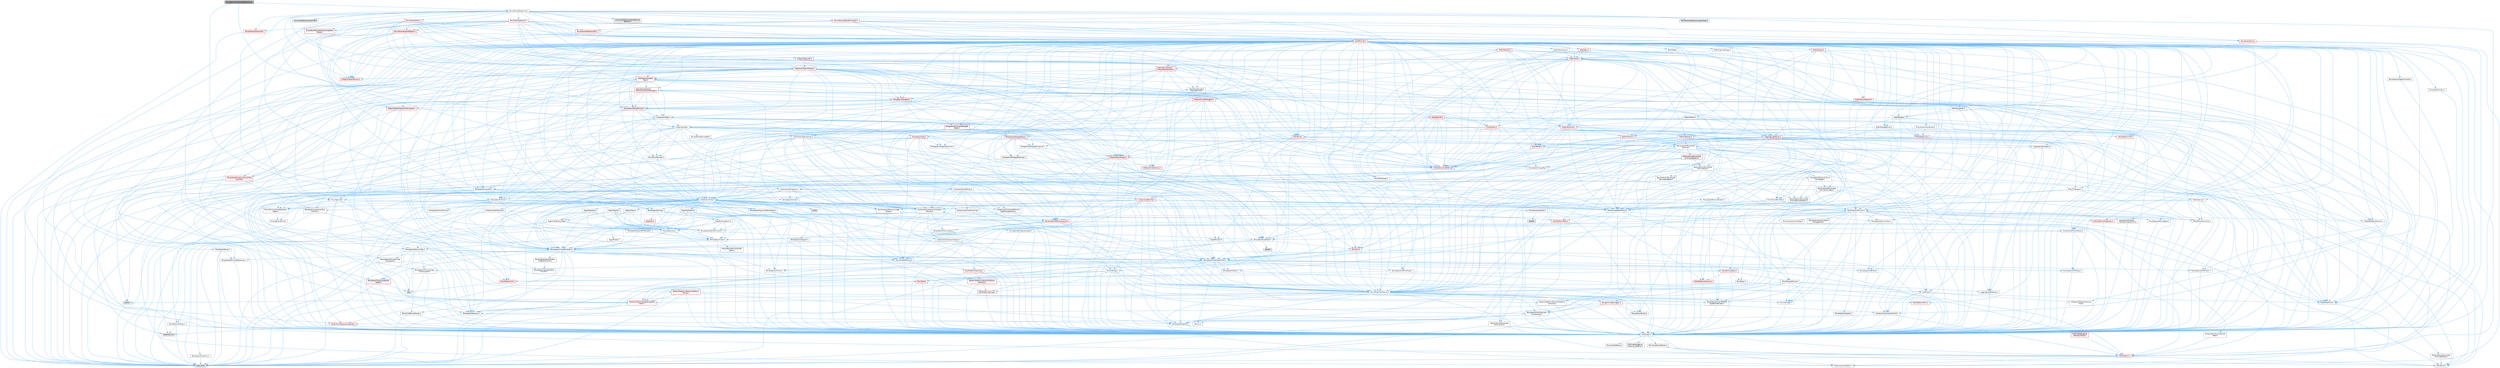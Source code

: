 digraph "NavigationToolScopedSelection.h"
{
 // INTERACTIVE_SVG=YES
 // LATEX_PDF_SIZE
  bgcolor="transparent";
  edge [fontname=Helvetica,fontsize=10,labelfontname=Helvetica,labelfontsize=10];
  node [fontname=Helvetica,fontsize=10,shape=box,height=0.2,width=0.4];
  Node1 [id="Node000001",label="NavigationToolScopedSelection.h",height=0.2,width=0.4,color="gray40", fillcolor="grey60", style="filled", fontcolor="black",tooltip=" "];
  Node1 -> Node2 [id="edge1_Node000001_Node000002",color="steelblue1",style="solid",tooltip=" "];
  Node2 [id="Node000002",label="Containers/Array.h",height=0.2,width=0.4,color="grey40", fillcolor="white", style="filled",URL="$df/dd0/Array_8h.html",tooltip=" "];
  Node2 -> Node3 [id="edge2_Node000002_Node000003",color="steelblue1",style="solid",tooltip=" "];
  Node3 [id="Node000003",label="CoreTypes.h",height=0.2,width=0.4,color="grey40", fillcolor="white", style="filled",URL="$dc/dec/CoreTypes_8h.html",tooltip=" "];
  Node3 -> Node4 [id="edge3_Node000003_Node000004",color="steelblue1",style="solid",tooltip=" "];
  Node4 [id="Node000004",label="HAL/Platform.h",height=0.2,width=0.4,color="red", fillcolor="#FFF0F0", style="filled",URL="$d9/dd0/Platform_8h.html",tooltip=" "];
  Node4 -> Node5 [id="edge4_Node000004_Node000005",color="steelblue1",style="solid",tooltip=" "];
  Node5 [id="Node000005",label="Misc/Build.h",height=0.2,width=0.4,color="grey40", fillcolor="white", style="filled",URL="$d3/dbb/Build_8h.html",tooltip=" "];
  Node4 -> Node7 [id="edge5_Node000004_Node000007",color="steelblue1",style="solid",tooltip=" "];
  Node7 [id="Node000007",label="type_traits",height=0.2,width=0.4,color="grey60", fillcolor="#E0E0E0", style="filled",tooltip=" "];
  Node4 -> Node8 [id="edge6_Node000004_Node000008",color="steelblue1",style="solid",tooltip=" "];
  Node8 [id="Node000008",label="PreprocessorHelpers.h",height=0.2,width=0.4,color="grey40", fillcolor="white", style="filled",URL="$db/ddb/PreprocessorHelpers_8h.html",tooltip=" "];
  Node3 -> Node14 [id="edge7_Node000003_Node000014",color="steelblue1",style="solid",tooltip=" "];
  Node14 [id="Node000014",label="ProfilingDebugging\l/UMemoryDefines.h",height=0.2,width=0.4,color="grey40", fillcolor="white", style="filled",URL="$d2/da2/UMemoryDefines_8h.html",tooltip=" "];
  Node3 -> Node15 [id="edge8_Node000003_Node000015",color="steelblue1",style="solid",tooltip=" "];
  Node15 [id="Node000015",label="Misc/CoreMiscDefines.h",height=0.2,width=0.4,color="grey40", fillcolor="white", style="filled",URL="$da/d38/CoreMiscDefines_8h.html",tooltip=" "];
  Node15 -> Node4 [id="edge9_Node000015_Node000004",color="steelblue1",style="solid",tooltip=" "];
  Node15 -> Node8 [id="edge10_Node000015_Node000008",color="steelblue1",style="solid",tooltip=" "];
  Node3 -> Node16 [id="edge11_Node000003_Node000016",color="steelblue1",style="solid",tooltip=" "];
  Node16 [id="Node000016",label="Misc/CoreDefines.h",height=0.2,width=0.4,color="grey40", fillcolor="white", style="filled",URL="$d3/dd2/CoreDefines_8h.html",tooltip=" "];
  Node2 -> Node17 [id="edge12_Node000002_Node000017",color="steelblue1",style="solid",tooltip=" "];
  Node17 [id="Node000017",label="Misc/AssertionMacros.h",height=0.2,width=0.4,color="grey40", fillcolor="white", style="filled",URL="$d0/dfa/AssertionMacros_8h.html",tooltip=" "];
  Node17 -> Node3 [id="edge13_Node000017_Node000003",color="steelblue1",style="solid",tooltip=" "];
  Node17 -> Node4 [id="edge14_Node000017_Node000004",color="steelblue1",style="solid",tooltip=" "];
  Node17 -> Node18 [id="edge15_Node000017_Node000018",color="steelblue1",style="solid",tooltip=" "];
  Node18 [id="Node000018",label="HAL/PlatformMisc.h",height=0.2,width=0.4,color="red", fillcolor="#FFF0F0", style="filled",URL="$d0/df5/PlatformMisc_8h.html",tooltip=" "];
  Node18 -> Node3 [id="edge16_Node000018_Node000003",color="steelblue1",style="solid",tooltip=" "];
  Node17 -> Node8 [id="edge17_Node000017_Node000008",color="steelblue1",style="solid",tooltip=" "];
  Node17 -> Node54 [id="edge18_Node000017_Node000054",color="steelblue1",style="solid",tooltip=" "];
  Node54 [id="Node000054",label="Templates/EnableIf.h",height=0.2,width=0.4,color="grey40", fillcolor="white", style="filled",URL="$d7/d60/EnableIf_8h.html",tooltip=" "];
  Node54 -> Node3 [id="edge19_Node000054_Node000003",color="steelblue1",style="solid",tooltip=" "];
  Node17 -> Node55 [id="edge20_Node000017_Node000055",color="steelblue1",style="solid",tooltip=" "];
  Node55 [id="Node000055",label="Templates/IsArrayOrRefOf\lTypeByPredicate.h",height=0.2,width=0.4,color="grey40", fillcolor="white", style="filled",URL="$d6/da1/IsArrayOrRefOfTypeByPredicate_8h.html",tooltip=" "];
  Node55 -> Node3 [id="edge21_Node000055_Node000003",color="steelblue1",style="solid",tooltip=" "];
  Node17 -> Node56 [id="edge22_Node000017_Node000056",color="steelblue1",style="solid",tooltip=" "];
  Node56 [id="Node000056",label="Templates/IsValidVariadic\lFunctionArg.h",height=0.2,width=0.4,color="grey40", fillcolor="white", style="filled",URL="$d0/dc8/IsValidVariadicFunctionArg_8h.html",tooltip=" "];
  Node56 -> Node3 [id="edge23_Node000056_Node000003",color="steelblue1",style="solid",tooltip=" "];
  Node56 -> Node57 [id="edge24_Node000056_Node000057",color="steelblue1",style="solid",tooltip=" "];
  Node57 [id="Node000057",label="IsEnum.h",height=0.2,width=0.4,color="grey40", fillcolor="white", style="filled",URL="$d4/de5/IsEnum_8h.html",tooltip=" "];
  Node56 -> Node7 [id="edge25_Node000056_Node000007",color="steelblue1",style="solid",tooltip=" "];
  Node17 -> Node58 [id="edge26_Node000017_Node000058",color="steelblue1",style="solid",tooltip=" "];
  Node58 [id="Node000058",label="Traits/IsCharEncodingCompatible\lWith.h",height=0.2,width=0.4,color="red", fillcolor="#FFF0F0", style="filled",URL="$df/dd1/IsCharEncodingCompatibleWith_8h.html",tooltip=" "];
  Node58 -> Node7 [id="edge27_Node000058_Node000007",color="steelblue1",style="solid",tooltip=" "];
  Node17 -> Node60 [id="edge28_Node000017_Node000060",color="steelblue1",style="solid",tooltip=" "];
  Node60 [id="Node000060",label="Misc/VarArgs.h",height=0.2,width=0.4,color="grey40", fillcolor="white", style="filled",URL="$d5/d6f/VarArgs_8h.html",tooltip=" "];
  Node60 -> Node3 [id="edge29_Node000060_Node000003",color="steelblue1",style="solid",tooltip=" "];
  Node17 -> Node61 [id="edge30_Node000017_Node000061",color="steelblue1",style="solid",tooltip=" "];
  Node61 [id="Node000061",label="String/FormatStringSan.h",height=0.2,width=0.4,color="red", fillcolor="#FFF0F0", style="filled",URL="$d3/d8b/FormatStringSan_8h.html",tooltip=" "];
  Node61 -> Node7 [id="edge31_Node000061_Node000007",color="steelblue1",style="solid",tooltip=" "];
  Node61 -> Node3 [id="edge32_Node000061_Node000003",color="steelblue1",style="solid",tooltip=" "];
  Node61 -> Node62 [id="edge33_Node000061_Node000062",color="steelblue1",style="solid",tooltip=" "];
  Node62 [id="Node000062",label="Templates/Requires.h",height=0.2,width=0.4,color="grey40", fillcolor="white", style="filled",URL="$dc/d96/Requires_8h.html",tooltip=" "];
  Node62 -> Node54 [id="edge34_Node000062_Node000054",color="steelblue1",style="solid",tooltip=" "];
  Node62 -> Node7 [id="edge35_Node000062_Node000007",color="steelblue1",style="solid",tooltip=" "];
  Node61 -> Node63 [id="edge36_Node000061_Node000063",color="steelblue1",style="solid",tooltip=" "];
  Node63 [id="Node000063",label="Templates/Identity.h",height=0.2,width=0.4,color="grey40", fillcolor="white", style="filled",URL="$d0/dd5/Identity_8h.html",tooltip=" "];
  Node61 -> Node56 [id="edge37_Node000061_Node000056",color="steelblue1",style="solid",tooltip=" "];
  Node61 -> Node26 [id="edge38_Node000061_Node000026",color="steelblue1",style="solid",tooltip=" "];
  Node26 [id="Node000026",label="Containers/ContainersFwd.h",height=0.2,width=0.4,color="grey40", fillcolor="white", style="filled",URL="$d4/d0a/ContainersFwd_8h.html",tooltip=" "];
  Node26 -> Node4 [id="edge39_Node000026_Node000004",color="steelblue1",style="solid",tooltip=" "];
  Node26 -> Node3 [id="edge40_Node000026_Node000003",color="steelblue1",style="solid",tooltip=" "];
  Node26 -> Node23 [id="edge41_Node000026_Node000023",color="steelblue1",style="solid",tooltip=" "];
  Node23 [id="Node000023",label="Traits/IsContiguousContainer.h",height=0.2,width=0.4,color="red", fillcolor="#FFF0F0", style="filled",URL="$d5/d3c/IsContiguousContainer_8h.html",tooltip=" "];
  Node23 -> Node3 [id="edge42_Node000023_Node000003",color="steelblue1",style="solid",tooltip=" "];
  Node23 -> Node22 [id="edge43_Node000023_Node000022",color="steelblue1",style="solid",tooltip=" "];
  Node22 [id="Node000022",label="initializer_list",height=0.2,width=0.4,color="grey60", fillcolor="#E0E0E0", style="filled",tooltip=" "];
  Node17 -> Node67 [id="edge44_Node000017_Node000067",color="steelblue1",style="solid",tooltip=" "];
  Node67 [id="Node000067",label="atomic",height=0.2,width=0.4,color="grey60", fillcolor="#E0E0E0", style="filled",tooltip=" "];
  Node2 -> Node68 [id="edge45_Node000002_Node000068",color="steelblue1",style="solid",tooltip=" "];
  Node68 [id="Node000068",label="Misc/IntrusiveUnsetOptional\lState.h",height=0.2,width=0.4,color="grey40", fillcolor="white", style="filled",URL="$d2/d0a/IntrusiveUnsetOptionalState_8h.html",tooltip=" "];
  Node68 -> Node69 [id="edge46_Node000068_Node000069",color="steelblue1",style="solid",tooltip=" "];
  Node69 [id="Node000069",label="Misc/OptionalFwd.h",height=0.2,width=0.4,color="grey40", fillcolor="white", style="filled",URL="$dc/d50/OptionalFwd_8h.html",tooltip=" "];
  Node2 -> Node70 [id="edge47_Node000002_Node000070",color="steelblue1",style="solid",tooltip=" "];
  Node70 [id="Node000070",label="Misc/ReverseIterate.h",height=0.2,width=0.4,color="grey40", fillcolor="white", style="filled",URL="$db/de3/ReverseIterate_8h.html",tooltip=" "];
  Node70 -> Node4 [id="edge48_Node000070_Node000004",color="steelblue1",style="solid",tooltip=" "];
  Node70 -> Node71 [id="edge49_Node000070_Node000071",color="steelblue1",style="solid",tooltip=" "];
  Node71 [id="Node000071",label="iterator",height=0.2,width=0.4,color="grey60", fillcolor="#E0E0E0", style="filled",tooltip=" "];
  Node2 -> Node72 [id="edge50_Node000002_Node000072",color="steelblue1",style="solid",tooltip=" "];
  Node72 [id="Node000072",label="HAL/UnrealMemory.h",height=0.2,width=0.4,color="grey40", fillcolor="white", style="filled",URL="$d9/d96/UnrealMemory_8h.html",tooltip=" "];
  Node72 -> Node3 [id="edge51_Node000072_Node000003",color="steelblue1",style="solid",tooltip=" "];
  Node72 -> Node73 [id="edge52_Node000072_Node000073",color="steelblue1",style="solid",tooltip=" "];
  Node73 [id="Node000073",label="GenericPlatform/GenericPlatform\lMemory.h",height=0.2,width=0.4,color="red", fillcolor="#FFF0F0", style="filled",URL="$dd/d22/GenericPlatformMemory_8h.html",tooltip=" "];
  Node73 -> Node25 [id="edge53_Node000073_Node000025",color="steelblue1",style="solid",tooltip=" "];
  Node25 [id="Node000025",label="CoreFwd.h",height=0.2,width=0.4,color="grey40", fillcolor="white", style="filled",URL="$d1/d1e/CoreFwd_8h.html",tooltip=" "];
  Node25 -> Node3 [id="edge54_Node000025_Node000003",color="steelblue1",style="solid",tooltip=" "];
  Node25 -> Node26 [id="edge55_Node000025_Node000026",color="steelblue1",style="solid",tooltip=" "];
  Node25 -> Node27 [id="edge56_Node000025_Node000027",color="steelblue1",style="solid",tooltip=" "];
  Node27 [id="Node000027",label="Math/MathFwd.h",height=0.2,width=0.4,color="grey40", fillcolor="white", style="filled",URL="$d2/d10/MathFwd_8h.html",tooltip=" "];
  Node27 -> Node4 [id="edge57_Node000027_Node000004",color="steelblue1",style="solid",tooltip=" "];
  Node25 -> Node28 [id="edge58_Node000025_Node000028",color="steelblue1",style="solid",tooltip=" "];
  Node28 [id="Node000028",label="UObject/UObjectHierarchy\lFwd.h",height=0.2,width=0.4,color="grey40", fillcolor="white", style="filled",URL="$d3/d13/UObjectHierarchyFwd_8h.html",tooltip=" "];
  Node73 -> Node3 [id="edge59_Node000073_Node000003",color="steelblue1",style="solid",tooltip=" "];
  Node73 -> Node74 [id="edge60_Node000073_Node000074",color="steelblue1",style="solid",tooltip=" "];
  Node74 [id="Node000074",label="HAL/PlatformString.h",height=0.2,width=0.4,color="red", fillcolor="#FFF0F0", style="filled",URL="$db/db5/PlatformString_8h.html",tooltip=" "];
  Node74 -> Node3 [id="edge61_Node000074_Node000003",color="steelblue1",style="solid",tooltip=" "];
  Node72 -> Node76 [id="edge62_Node000072_Node000076",color="steelblue1",style="solid",tooltip=" "];
  Node76 [id="Node000076",label="HAL/MemoryBase.h",height=0.2,width=0.4,color="red", fillcolor="#FFF0F0", style="filled",URL="$d6/d9f/MemoryBase_8h.html",tooltip=" "];
  Node76 -> Node3 [id="edge63_Node000076_Node000003",color="steelblue1",style="solid",tooltip=" "];
  Node76 -> Node47 [id="edge64_Node000076_Node000047",color="steelblue1",style="solid",tooltip=" "];
  Node47 [id="Node000047",label="HAL/PlatformAtomics.h",height=0.2,width=0.4,color="red", fillcolor="#FFF0F0", style="filled",URL="$d3/d36/PlatformAtomics_8h.html",tooltip=" "];
  Node47 -> Node3 [id="edge65_Node000047_Node000003",color="steelblue1",style="solid",tooltip=" "];
  Node76 -> Node30 [id="edge66_Node000076_Node000030",color="steelblue1",style="solid",tooltip=" "];
  Node30 [id="Node000030",label="HAL/PlatformCrt.h",height=0.2,width=0.4,color="red", fillcolor="#FFF0F0", style="filled",URL="$d8/d75/PlatformCrt_8h.html",tooltip=" "];
  Node30 -> Node31 [id="edge67_Node000030_Node000031",color="steelblue1",style="solid",tooltip=" "];
  Node31 [id="Node000031",label="new",height=0.2,width=0.4,color="grey60", fillcolor="#E0E0E0", style="filled",tooltip=" "];
  Node76 -> Node77 [id="edge68_Node000076_Node000077",color="steelblue1",style="solid",tooltip=" "];
  Node77 [id="Node000077",label="Misc/Exec.h",height=0.2,width=0.4,color="grey40", fillcolor="white", style="filled",URL="$de/ddb/Exec_8h.html",tooltip=" "];
  Node77 -> Node3 [id="edge69_Node000077_Node000003",color="steelblue1",style="solid",tooltip=" "];
  Node77 -> Node17 [id="edge70_Node000077_Node000017",color="steelblue1",style="solid",tooltip=" "];
  Node76 -> Node78 [id="edge71_Node000076_Node000078",color="steelblue1",style="solid",tooltip=" "];
  Node78 [id="Node000078",label="Misc/OutputDevice.h",height=0.2,width=0.4,color="grey40", fillcolor="white", style="filled",URL="$d7/d32/OutputDevice_8h.html",tooltip=" "];
  Node78 -> Node25 [id="edge72_Node000078_Node000025",color="steelblue1",style="solid",tooltip=" "];
  Node78 -> Node3 [id="edge73_Node000078_Node000003",color="steelblue1",style="solid",tooltip=" "];
  Node78 -> Node79 [id="edge74_Node000078_Node000079",color="steelblue1",style="solid",tooltip=" "];
  Node79 [id="Node000079",label="Logging/LogVerbosity.h",height=0.2,width=0.4,color="grey40", fillcolor="white", style="filled",URL="$d2/d8f/LogVerbosity_8h.html",tooltip=" "];
  Node79 -> Node3 [id="edge75_Node000079_Node000003",color="steelblue1",style="solid",tooltip=" "];
  Node78 -> Node60 [id="edge76_Node000078_Node000060",color="steelblue1",style="solid",tooltip=" "];
  Node78 -> Node55 [id="edge77_Node000078_Node000055",color="steelblue1",style="solid",tooltip=" "];
  Node78 -> Node56 [id="edge78_Node000078_Node000056",color="steelblue1",style="solid",tooltip=" "];
  Node78 -> Node58 [id="edge79_Node000078_Node000058",color="steelblue1",style="solid",tooltip=" "];
  Node72 -> Node89 [id="edge80_Node000072_Node000089",color="steelblue1",style="solid",tooltip=" "];
  Node89 [id="Node000089",label="HAL/PlatformMemory.h",height=0.2,width=0.4,color="red", fillcolor="#FFF0F0", style="filled",URL="$de/d68/PlatformMemory_8h.html",tooltip=" "];
  Node89 -> Node3 [id="edge81_Node000089_Node000003",color="steelblue1",style="solid",tooltip=" "];
  Node89 -> Node73 [id="edge82_Node000089_Node000073",color="steelblue1",style="solid",tooltip=" "];
  Node72 -> Node91 [id="edge83_Node000072_Node000091",color="steelblue1",style="solid",tooltip=" "];
  Node91 [id="Node000091",label="ProfilingDebugging\l/MemoryTrace.h",height=0.2,width=0.4,color="red", fillcolor="#FFF0F0", style="filled",URL="$da/dd7/MemoryTrace_8h.html",tooltip=" "];
  Node91 -> Node4 [id="edge84_Node000091_Node000004",color="steelblue1",style="solid",tooltip=" "];
  Node72 -> Node92 [id="edge85_Node000072_Node000092",color="steelblue1",style="solid",tooltip=" "];
  Node92 [id="Node000092",label="Templates/IsPointer.h",height=0.2,width=0.4,color="grey40", fillcolor="white", style="filled",URL="$d7/d05/IsPointer_8h.html",tooltip=" "];
  Node92 -> Node3 [id="edge86_Node000092_Node000003",color="steelblue1",style="solid",tooltip=" "];
  Node2 -> Node93 [id="edge87_Node000002_Node000093",color="steelblue1",style="solid",tooltip=" "];
  Node93 [id="Node000093",label="Templates/UnrealTypeTraits.h",height=0.2,width=0.4,color="grey40", fillcolor="white", style="filled",URL="$d2/d2d/UnrealTypeTraits_8h.html",tooltip=" "];
  Node93 -> Node3 [id="edge88_Node000093_Node000003",color="steelblue1",style="solid",tooltip=" "];
  Node93 -> Node92 [id="edge89_Node000093_Node000092",color="steelblue1",style="solid",tooltip=" "];
  Node93 -> Node17 [id="edge90_Node000093_Node000017",color="steelblue1",style="solid",tooltip=" "];
  Node93 -> Node85 [id="edge91_Node000093_Node000085",color="steelblue1",style="solid",tooltip=" "];
  Node85 [id="Node000085",label="Templates/AndOrNot.h",height=0.2,width=0.4,color="grey40", fillcolor="white", style="filled",URL="$db/d0a/AndOrNot_8h.html",tooltip=" "];
  Node85 -> Node3 [id="edge92_Node000085_Node000003",color="steelblue1",style="solid",tooltip=" "];
  Node93 -> Node54 [id="edge93_Node000093_Node000054",color="steelblue1",style="solid",tooltip=" "];
  Node93 -> Node94 [id="edge94_Node000093_Node000094",color="steelblue1",style="solid",tooltip=" "];
  Node94 [id="Node000094",label="Templates/IsArithmetic.h",height=0.2,width=0.4,color="grey40", fillcolor="white", style="filled",URL="$d2/d5d/IsArithmetic_8h.html",tooltip=" "];
  Node94 -> Node3 [id="edge95_Node000094_Node000003",color="steelblue1",style="solid",tooltip=" "];
  Node93 -> Node57 [id="edge96_Node000093_Node000057",color="steelblue1",style="solid",tooltip=" "];
  Node93 -> Node95 [id="edge97_Node000093_Node000095",color="steelblue1",style="solid",tooltip=" "];
  Node95 [id="Node000095",label="Templates/Models.h",height=0.2,width=0.4,color="grey40", fillcolor="white", style="filled",URL="$d3/d0c/Models_8h.html",tooltip=" "];
  Node95 -> Node63 [id="edge98_Node000095_Node000063",color="steelblue1",style="solid",tooltip=" "];
  Node93 -> Node96 [id="edge99_Node000093_Node000096",color="steelblue1",style="solid",tooltip=" "];
  Node96 [id="Node000096",label="Templates/IsPODType.h",height=0.2,width=0.4,color="grey40", fillcolor="white", style="filled",URL="$d7/db1/IsPODType_8h.html",tooltip=" "];
  Node96 -> Node3 [id="edge100_Node000096_Node000003",color="steelblue1",style="solid",tooltip=" "];
  Node93 -> Node97 [id="edge101_Node000093_Node000097",color="steelblue1",style="solid",tooltip=" "];
  Node97 [id="Node000097",label="Templates/IsUECoreType.h",height=0.2,width=0.4,color="grey40", fillcolor="white", style="filled",URL="$d1/db8/IsUECoreType_8h.html",tooltip=" "];
  Node97 -> Node3 [id="edge102_Node000097_Node000003",color="steelblue1",style="solid",tooltip=" "];
  Node97 -> Node7 [id="edge103_Node000097_Node000007",color="steelblue1",style="solid",tooltip=" "];
  Node93 -> Node86 [id="edge104_Node000093_Node000086",color="steelblue1",style="solid",tooltip=" "];
  Node86 [id="Node000086",label="Templates/IsTriviallyCopy\lConstructible.h",height=0.2,width=0.4,color="grey40", fillcolor="white", style="filled",URL="$d3/d78/IsTriviallyCopyConstructible_8h.html",tooltip=" "];
  Node86 -> Node3 [id="edge105_Node000086_Node000003",color="steelblue1",style="solid",tooltip=" "];
  Node86 -> Node7 [id="edge106_Node000086_Node000007",color="steelblue1",style="solid",tooltip=" "];
  Node2 -> Node98 [id="edge107_Node000002_Node000098",color="steelblue1",style="solid",tooltip=" "];
  Node98 [id="Node000098",label="Templates/UnrealTemplate.h",height=0.2,width=0.4,color="grey40", fillcolor="white", style="filled",URL="$d4/d24/UnrealTemplate_8h.html",tooltip=" "];
  Node98 -> Node3 [id="edge108_Node000098_Node000003",color="steelblue1",style="solid",tooltip=" "];
  Node98 -> Node92 [id="edge109_Node000098_Node000092",color="steelblue1",style="solid",tooltip=" "];
  Node98 -> Node72 [id="edge110_Node000098_Node000072",color="steelblue1",style="solid",tooltip=" "];
  Node98 -> Node99 [id="edge111_Node000098_Node000099",color="steelblue1",style="solid",tooltip=" "];
  Node99 [id="Node000099",label="Templates/CopyQualifiers\lAndRefsFromTo.h",height=0.2,width=0.4,color="grey40", fillcolor="white", style="filled",URL="$d3/db3/CopyQualifiersAndRefsFromTo_8h.html",tooltip=" "];
  Node99 -> Node100 [id="edge112_Node000099_Node000100",color="steelblue1",style="solid",tooltip=" "];
  Node100 [id="Node000100",label="Templates/CopyQualifiers\lFromTo.h",height=0.2,width=0.4,color="grey40", fillcolor="white", style="filled",URL="$d5/db4/CopyQualifiersFromTo_8h.html",tooltip=" "];
  Node98 -> Node93 [id="edge113_Node000098_Node000093",color="steelblue1",style="solid",tooltip=" "];
  Node98 -> Node101 [id="edge114_Node000098_Node000101",color="steelblue1",style="solid",tooltip=" "];
  Node101 [id="Node000101",label="Templates/RemoveReference.h",height=0.2,width=0.4,color="grey40", fillcolor="white", style="filled",URL="$da/dbe/RemoveReference_8h.html",tooltip=" "];
  Node101 -> Node3 [id="edge115_Node000101_Node000003",color="steelblue1",style="solid",tooltip=" "];
  Node98 -> Node62 [id="edge116_Node000098_Node000062",color="steelblue1",style="solid",tooltip=" "];
  Node98 -> Node102 [id="edge117_Node000098_Node000102",color="steelblue1",style="solid",tooltip=" "];
  Node102 [id="Node000102",label="Templates/TypeCompatible\lBytes.h",height=0.2,width=0.4,color="red", fillcolor="#FFF0F0", style="filled",URL="$df/d0a/TypeCompatibleBytes_8h.html",tooltip=" "];
  Node102 -> Node3 [id="edge118_Node000102_Node000003",color="steelblue1",style="solid",tooltip=" "];
  Node102 -> Node31 [id="edge119_Node000102_Node000031",color="steelblue1",style="solid",tooltip=" "];
  Node102 -> Node7 [id="edge120_Node000102_Node000007",color="steelblue1",style="solid",tooltip=" "];
  Node98 -> Node63 [id="edge121_Node000098_Node000063",color="steelblue1",style="solid",tooltip=" "];
  Node98 -> Node23 [id="edge122_Node000098_Node000023",color="steelblue1",style="solid",tooltip=" "];
  Node98 -> Node103 [id="edge123_Node000098_Node000103",color="steelblue1",style="solid",tooltip=" "];
  Node103 [id="Node000103",label="Traits/UseBitwiseSwap.h",height=0.2,width=0.4,color="grey40", fillcolor="white", style="filled",URL="$db/df3/UseBitwiseSwap_8h.html",tooltip=" "];
  Node103 -> Node3 [id="edge124_Node000103_Node000003",color="steelblue1",style="solid",tooltip=" "];
  Node103 -> Node7 [id="edge125_Node000103_Node000007",color="steelblue1",style="solid",tooltip=" "];
  Node98 -> Node7 [id="edge126_Node000098_Node000007",color="steelblue1",style="solid",tooltip=" "];
  Node2 -> Node104 [id="edge127_Node000002_Node000104",color="steelblue1",style="solid",tooltip=" "];
  Node104 [id="Node000104",label="Containers/AllowShrinking.h",height=0.2,width=0.4,color="grey40", fillcolor="white", style="filled",URL="$d7/d1a/AllowShrinking_8h.html",tooltip=" "];
  Node104 -> Node3 [id="edge128_Node000104_Node000003",color="steelblue1",style="solid",tooltip=" "];
  Node2 -> Node105 [id="edge129_Node000002_Node000105",color="steelblue1",style="solid",tooltip=" "];
  Node105 [id="Node000105",label="Containers/ContainerAllocation\lPolicies.h",height=0.2,width=0.4,color="grey40", fillcolor="white", style="filled",URL="$d7/dff/ContainerAllocationPolicies_8h.html",tooltip=" "];
  Node105 -> Node3 [id="edge130_Node000105_Node000003",color="steelblue1",style="solid",tooltip=" "];
  Node105 -> Node106 [id="edge131_Node000105_Node000106",color="steelblue1",style="solid",tooltip=" "];
  Node106 [id="Node000106",label="Containers/ContainerHelpers.h",height=0.2,width=0.4,color="grey40", fillcolor="white", style="filled",URL="$d7/d33/ContainerHelpers_8h.html",tooltip=" "];
  Node106 -> Node3 [id="edge132_Node000106_Node000003",color="steelblue1",style="solid",tooltip=" "];
  Node105 -> Node105 [id="edge133_Node000105_Node000105",color="steelblue1",style="solid",tooltip=" "];
  Node105 -> Node107 [id="edge134_Node000105_Node000107",color="steelblue1",style="solid",tooltip=" "];
  Node107 [id="Node000107",label="HAL/PlatformMath.h",height=0.2,width=0.4,color="red", fillcolor="#FFF0F0", style="filled",URL="$dc/d53/PlatformMath_8h.html",tooltip=" "];
  Node107 -> Node3 [id="edge135_Node000107_Node000003",color="steelblue1",style="solid",tooltip=" "];
  Node105 -> Node72 [id="edge136_Node000105_Node000072",color="steelblue1",style="solid",tooltip=" "];
  Node105 -> Node40 [id="edge137_Node000105_Node000040",color="steelblue1",style="solid",tooltip=" "];
  Node40 [id="Node000040",label="Math/NumericLimits.h",height=0.2,width=0.4,color="grey40", fillcolor="white", style="filled",URL="$df/d1b/NumericLimits_8h.html",tooltip=" "];
  Node40 -> Node3 [id="edge138_Node000040_Node000003",color="steelblue1",style="solid",tooltip=" "];
  Node105 -> Node17 [id="edge139_Node000105_Node000017",color="steelblue1",style="solid",tooltip=" "];
  Node105 -> Node115 [id="edge140_Node000105_Node000115",color="steelblue1",style="solid",tooltip=" "];
  Node115 [id="Node000115",label="Templates/IsPolymorphic.h",height=0.2,width=0.4,color="grey40", fillcolor="white", style="filled",URL="$dc/d20/IsPolymorphic_8h.html",tooltip=" "];
  Node105 -> Node116 [id="edge141_Node000105_Node000116",color="steelblue1",style="solid",tooltip=" "];
  Node116 [id="Node000116",label="Templates/MemoryOps.h",height=0.2,width=0.4,color="grey40", fillcolor="white", style="filled",URL="$db/dea/MemoryOps_8h.html",tooltip=" "];
  Node116 -> Node3 [id="edge142_Node000116_Node000003",color="steelblue1",style="solid",tooltip=" "];
  Node116 -> Node72 [id="edge143_Node000116_Node000072",color="steelblue1",style="solid",tooltip=" "];
  Node116 -> Node87 [id="edge144_Node000116_Node000087",color="steelblue1",style="solid",tooltip=" "];
  Node87 [id="Node000087",label="Templates/IsTriviallyCopy\lAssignable.h",height=0.2,width=0.4,color="grey40", fillcolor="white", style="filled",URL="$d2/df2/IsTriviallyCopyAssignable_8h.html",tooltip=" "];
  Node87 -> Node3 [id="edge145_Node000087_Node000003",color="steelblue1",style="solid",tooltip=" "];
  Node87 -> Node7 [id="edge146_Node000087_Node000007",color="steelblue1",style="solid",tooltip=" "];
  Node116 -> Node86 [id="edge147_Node000116_Node000086",color="steelblue1",style="solid",tooltip=" "];
  Node116 -> Node62 [id="edge148_Node000116_Node000062",color="steelblue1",style="solid",tooltip=" "];
  Node116 -> Node93 [id="edge149_Node000116_Node000093",color="steelblue1",style="solid",tooltip=" "];
  Node116 -> Node103 [id="edge150_Node000116_Node000103",color="steelblue1",style="solid",tooltip=" "];
  Node116 -> Node31 [id="edge151_Node000116_Node000031",color="steelblue1",style="solid",tooltip=" "];
  Node116 -> Node7 [id="edge152_Node000116_Node000007",color="steelblue1",style="solid",tooltip=" "];
  Node105 -> Node102 [id="edge153_Node000105_Node000102",color="steelblue1",style="solid",tooltip=" "];
  Node105 -> Node7 [id="edge154_Node000105_Node000007",color="steelblue1",style="solid",tooltip=" "];
  Node2 -> Node117 [id="edge155_Node000002_Node000117",color="steelblue1",style="solid",tooltip=" "];
  Node117 [id="Node000117",label="Containers/ContainerElement\lTypeCompatibility.h",height=0.2,width=0.4,color="grey40", fillcolor="white", style="filled",URL="$df/ddf/ContainerElementTypeCompatibility_8h.html",tooltip=" "];
  Node117 -> Node3 [id="edge156_Node000117_Node000003",color="steelblue1",style="solid",tooltip=" "];
  Node117 -> Node93 [id="edge157_Node000117_Node000093",color="steelblue1",style="solid",tooltip=" "];
  Node2 -> Node118 [id="edge158_Node000002_Node000118",color="steelblue1",style="solid",tooltip=" "];
  Node118 [id="Node000118",label="Serialization/Archive.h",height=0.2,width=0.4,color="grey40", fillcolor="white", style="filled",URL="$d7/d3b/Archive_8h.html",tooltip=" "];
  Node118 -> Node25 [id="edge159_Node000118_Node000025",color="steelblue1",style="solid",tooltip=" "];
  Node118 -> Node3 [id="edge160_Node000118_Node000003",color="steelblue1",style="solid",tooltip=" "];
  Node118 -> Node119 [id="edge161_Node000118_Node000119",color="steelblue1",style="solid",tooltip=" "];
  Node119 [id="Node000119",label="HAL/PlatformProperties.h",height=0.2,width=0.4,color="red", fillcolor="#FFF0F0", style="filled",URL="$d9/db0/PlatformProperties_8h.html",tooltip=" "];
  Node119 -> Node3 [id="edge162_Node000119_Node000003",color="steelblue1",style="solid",tooltip=" "];
  Node118 -> Node122 [id="edge163_Node000118_Node000122",color="steelblue1",style="solid",tooltip=" "];
  Node122 [id="Node000122",label="Internationalization\l/TextNamespaceFwd.h",height=0.2,width=0.4,color="grey40", fillcolor="white", style="filled",URL="$d8/d97/TextNamespaceFwd_8h.html",tooltip=" "];
  Node122 -> Node3 [id="edge164_Node000122_Node000003",color="steelblue1",style="solid",tooltip=" "];
  Node118 -> Node27 [id="edge165_Node000118_Node000027",color="steelblue1",style="solid",tooltip=" "];
  Node118 -> Node17 [id="edge166_Node000118_Node000017",color="steelblue1",style="solid",tooltip=" "];
  Node118 -> Node5 [id="edge167_Node000118_Node000005",color="steelblue1",style="solid",tooltip=" "];
  Node118 -> Node41 [id="edge168_Node000118_Node000041",color="steelblue1",style="solid",tooltip=" "];
  Node41 [id="Node000041",label="Misc/CompressionFlags.h",height=0.2,width=0.4,color="grey40", fillcolor="white", style="filled",URL="$d9/d76/CompressionFlags_8h.html",tooltip=" "];
  Node118 -> Node123 [id="edge169_Node000118_Node000123",color="steelblue1",style="solid",tooltip=" "];
  Node123 [id="Node000123",label="Misc/EngineVersionBase.h",height=0.2,width=0.4,color="grey40", fillcolor="white", style="filled",URL="$d5/d2b/EngineVersionBase_8h.html",tooltip=" "];
  Node123 -> Node3 [id="edge170_Node000123_Node000003",color="steelblue1",style="solid",tooltip=" "];
  Node118 -> Node60 [id="edge171_Node000118_Node000060",color="steelblue1",style="solid",tooltip=" "];
  Node118 -> Node124 [id="edge172_Node000118_Node000124",color="steelblue1",style="solid",tooltip=" "];
  Node124 [id="Node000124",label="Serialization/ArchiveCook\lData.h",height=0.2,width=0.4,color="grey40", fillcolor="white", style="filled",URL="$dc/db6/ArchiveCookData_8h.html",tooltip=" "];
  Node124 -> Node4 [id="edge173_Node000124_Node000004",color="steelblue1",style="solid",tooltip=" "];
  Node118 -> Node125 [id="edge174_Node000118_Node000125",color="steelblue1",style="solid",tooltip=" "];
  Node125 [id="Node000125",label="Serialization/ArchiveSave\lPackageData.h",height=0.2,width=0.4,color="grey40", fillcolor="white", style="filled",URL="$d1/d37/ArchiveSavePackageData_8h.html",tooltip=" "];
  Node118 -> Node54 [id="edge175_Node000118_Node000054",color="steelblue1",style="solid",tooltip=" "];
  Node118 -> Node55 [id="edge176_Node000118_Node000055",color="steelblue1",style="solid",tooltip=" "];
  Node118 -> Node126 [id="edge177_Node000118_Node000126",color="steelblue1",style="solid",tooltip=" "];
  Node126 [id="Node000126",label="Templates/IsEnumClass.h",height=0.2,width=0.4,color="grey40", fillcolor="white", style="filled",URL="$d7/d15/IsEnumClass_8h.html",tooltip=" "];
  Node126 -> Node3 [id="edge178_Node000126_Node000003",color="steelblue1",style="solid",tooltip=" "];
  Node126 -> Node85 [id="edge179_Node000126_Node000085",color="steelblue1",style="solid",tooltip=" "];
  Node118 -> Node112 [id="edge180_Node000118_Node000112",color="steelblue1",style="solid",tooltip=" "];
  Node112 [id="Node000112",label="Templates/IsSigned.h",height=0.2,width=0.4,color="grey40", fillcolor="white", style="filled",URL="$d8/dd8/IsSigned_8h.html",tooltip=" "];
  Node112 -> Node3 [id="edge181_Node000112_Node000003",color="steelblue1",style="solid",tooltip=" "];
  Node118 -> Node56 [id="edge182_Node000118_Node000056",color="steelblue1",style="solid",tooltip=" "];
  Node118 -> Node98 [id="edge183_Node000118_Node000098",color="steelblue1",style="solid",tooltip=" "];
  Node118 -> Node58 [id="edge184_Node000118_Node000058",color="steelblue1",style="solid",tooltip=" "];
  Node118 -> Node127 [id="edge185_Node000118_Node000127",color="steelblue1",style="solid",tooltip=" "];
  Node127 [id="Node000127",label="UObject/ObjectVersion.h",height=0.2,width=0.4,color="grey40", fillcolor="white", style="filled",URL="$da/d63/ObjectVersion_8h.html",tooltip=" "];
  Node127 -> Node3 [id="edge186_Node000127_Node000003",color="steelblue1",style="solid",tooltip=" "];
  Node2 -> Node128 [id="edge187_Node000002_Node000128",color="steelblue1",style="solid",tooltip=" "];
  Node128 [id="Node000128",label="Serialization/MemoryImage\lWriter.h",height=0.2,width=0.4,color="grey40", fillcolor="white", style="filled",URL="$d0/d08/MemoryImageWriter_8h.html",tooltip=" "];
  Node128 -> Node3 [id="edge188_Node000128_Node000003",color="steelblue1",style="solid",tooltip=" "];
  Node128 -> Node129 [id="edge189_Node000128_Node000129",color="steelblue1",style="solid",tooltip=" "];
  Node129 [id="Node000129",label="Serialization/MemoryLayout.h",height=0.2,width=0.4,color="red", fillcolor="#FFF0F0", style="filled",URL="$d7/d66/MemoryLayout_8h.html",tooltip=" "];
  Node129 -> Node132 [id="edge190_Node000129_Node000132",color="steelblue1",style="solid",tooltip=" "];
  Node132 [id="Node000132",label="Containers/EnumAsByte.h",height=0.2,width=0.4,color="grey40", fillcolor="white", style="filled",URL="$d6/d9a/EnumAsByte_8h.html",tooltip=" "];
  Node132 -> Node3 [id="edge191_Node000132_Node000003",color="steelblue1",style="solid",tooltip=" "];
  Node132 -> Node96 [id="edge192_Node000132_Node000096",color="steelblue1",style="solid",tooltip=" "];
  Node132 -> Node133 [id="edge193_Node000132_Node000133",color="steelblue1",style="solid",tooltip=" "];
  Node133 [id="Node000133",label="Templates/TypeHash.h",height=0.2,width=0.4,color="grey40", fillcolor="white", style="filled",URL="$d1/d62/TypeHash_8h.html",tooltip=" "];
  Node133 -> Node3 [id="edge194_Node000133_Node000003",color="steelblue1",style="solid",tooltip=" "];
  Node133 -> Node62 [id="edge195_Node000133_Node000062",color="steelblue1",style="solid",tooltip=" "];
  Node133 -> Node134 [id="edge196_Node000133_Node000134",color="steelblue1",style="solid",tooltip=" "];
  Node134 [id="Node000134",label="Misc/Crc.h",height=0.2,width=0.4,color="red", fillcolor="#FFF0F0", style="filled",URL="$d4/dd2/Crc_8h.html",tooltip=" "];
  Node134 -> Node3 [id="edge197_Node000134_Node000003",color="steelblue1",style="solid",tooltip=" "];
  Node134 -> Node74 [id="edge198_Node000134_Node000074",color="steelblue1",style="solid",tooltip=" "];
  Node134 -> Node17 [id="edge199_Node000134_Node000017",color="steelblue1",style="solid",tooltip=" "];
  Node134 -> Node135 [id="edge200_Node000134_Node000135",color="steelblue1",style="solid",tooltip=" "];
  Node135 [id="Node000135",label="Misc/CString.h",height=0.2,width=0.4,color="grey40", fillcolor="white", style="filled",URL="$d2/d49/CString_8h.html",tooltip=" "];
  Node135 -> Node3 [id="edge201_Node000135_Node000003",color="steelblue1",style="solid",tooltip=" "];
  Node135 -> Node30 [id="edge202_Node000135_Node000030",color="steelblue1",style="solid",tooltip=" "];
  Node135 -> Node74 [id="edge203_Node000135_Node000074",color="steelblue1",style="solid",tooltip=" "];
  Node135 -> Node17 [id="edge204_Node000135_Node000017",color="steelblue1",style="solid",tooltip=" "];
  Node135 -> Node136 [id="edge205_Node000135_Node000136",color="steelblue1",style="solid",tooltip=" "];
  Node136 [id="Node000136",label="Misc/Char.h",height=0.2,width=0.4,color="red", fillcolor="#FFF0F0", style="filled",URL="$d0/d58/Char_8h.html",tooltip=" "];
  Node136 -> Node3 [id="edge206_Node000136_Node000003",color="steelblue1",style="solid",tooltip=" "];
  Node136 -> Node7 [id="edge207_Node000136_Node000007",color="steelblue1",style="solid",tooltip=" "];
  Node135 -> Node60 [id="edge208_Node000135_Node000060",color="steelblue1",style="solid",tooltip=" "];
  Node135 -> Node55 [id="edge209_Node000135_Node000055",color="steelblue1",style="solid",tooltip=" "];
  Node135 -> Node56 [id="edge210_Node000135_Node000056",color="steelblue1",style="solid",tooltip=" "];
  Node135 -> Node58 [id="edge211_Node000135_Node000058",color="steelblue1",style="solid",tooltip=" "];
  Node134 -> Node136 [id="edge212_Node000134_Node000136",color="steelblue1",style="solid",tooltip=" "];
  Node134 -> Node93 [id="edge213_Node000134_Node000093",color="steelblue1",style="solid",tooltip=" "];
  Node133 -> Node139 [id="edge214_Node000133_Node000139",color="steelblue1",style="solid",tooltip=" "];
  Node139 [id="Node000139",label="stdint.h",height=0.2,width=0.4,color="grey60", fillcolor="#E0E0E0", style="filled",tooltip=" "];
  Node133 -> Node7 [id="edge215_Node000133_Node000007",color="steelblue1",style="solid",tooltip=" "];
  Node129 -> Node72 [id="edge216_Node000129_Node000072",color="steelblue1",style="solid",tooltip=" "];
  Node129 -> Node54 [id="edge217_Node000129_Node000054",color="steelblue1",style="solid",tooltip=" "];
  Node129 -> Node115 [id="edge218_Node000129_Node000115",color="steelblue1",style="solid",tooltip=" "];
  Node129 -> Node95 [id="edge219_Node000129_Node000095",color="steelblue1",style="solid",tooltip=" "];
  Node129 -> Node98 [id="edge220_Node000129_Node000098",color="steelblue1",style="solid",tooltip=" "];
  Node2 -> Node142 [id="edge221_Node000002_Node000142",color="steelblue1",style="solid",tooltip=" "];
  Node142 [id="Node000142",label="Algo/Heapify.h",height=0.2,width=0.4,color="grey40", fillcolor="white", style="filled",URL="$d0/d2a/Heapify_8h.html",tooltip=" "];
  Node142 -> Node143 [id="edge222_Node000142_Node000143",color="steelblue1",style="solid",tooltip=" "];
  Node143 [id="Node000143",label="Algo/Impl/BinaryHeap.h",height=0.2,width=0.4,color="grey40", fillcolor="white", style="filled",URL="$d7/da3/Algo_2Impl_2BinaryHeap_8h.html",tooltip=" "];
  Node143 -> Node144 [id="edge223_Node000143_Node000144",color="steelblue1",style="solid",tooltip=" "];
  Node144 [id="Node000144",label="Templates/Invoke.h",height=0.2,width=0.4,color="grey40", fillcolor="white", style="filled",URL="$d7/deb/Invoke_8h.html",tooltip=" "];
  Node144 -> Node3 [id="edge224_Node000144_Node000003",color="steelblue1",style="solid",tooltip=" "];
  Node144 -> Node145 [id="edge225_Node000144_Node000145",color="steelblue1",style="solid",tooltip=" "];
  Node145 [id="Node000145",label="Traits/MemberFunctionPtr\lOuter.h",height=0.2,width=0.4,color="grey40", fillcolor="white", style="filled",URL="$db/da7/MemberFunctionPtrOuter_8h.html",tooltip=" "];
  Node144 -> Node98 [id="edge226_Node000144_Node000098",color="steelblue1",style="solid",tooltip=" "];
  Node144 -> Node7 [id="edge227_Node000144_Node000007",color="steelblue1",style="solid",tooltip=" "];
  Node143 -> Node146 [id="edge228_Node000143_Node000146",color="steelblue1",style="solid",tooltip=" "];
  Node146 [id="Node000146",label="Templates/Projection.h",height=0.2,width=0.4,color="grey40", fillcolor="white", style="filled",URL="$d7/df0/Projection_8h.html",tooltip=" "];
  Node146 -> Node7 [id="edge229_Node000146_Node000007",color="steelblue1",style="solid",tooltip=" "];
  Node143 -> Node147 [id="edge230_Node000143_Node000147",color="steelblue1",style="solid",tooltip=" "];
  Node147 [id="Node000147",label="Templates/ReversePredicate.h",height=0.2,width=0.4,color="grey40", fillcolor="white", style="filled",URL="$d8/d28/ReversePredicate_8h.html",tooltip=" "];
  Node147 -> Node144 [id="edge231_Node000147_Node000144",color="steelblue1",style="solid",tooltip=" "];
  Node147 -> Node98 [id="edge232_Node000147_Node000098",color="steelblue1",style="solid",tooltip=" "];
  Node143 -> Node7 [id="edge233_Node000143_Node000007",color="steelblue1",style="solid",tooltip=" "];
  Node142 -> Node148 [id="edge234_Node000142_Node000148",color="steelblue1",style="solid",tooltip=" "];
  Node148 [id="Node000148",label="Templates/IdentityFunctor.h",height=0.2,width=0.4,color="grey40", fillcolor="white", style="filled",URL="$d7/d2e/IdentityFunctor_8h.html",tooltip=" "];
  Node148 -> Node4 [id="edge235_Node000148_Node000004",color="steelblue1",style="solid",tooltip=" "];
  Node142 -> Node144 [id="edge236_Node000142_Node000144",color="steelblue1",style="solid",tooltip=" "];
  Node142 -> Node149 [id="edge237_Node000142_Node000149",color="steelblue1",style="solid",tooltip=" "];
  Node149 [id="Node000149",label="Templates/Less.h",height=0.2,width=0.4,color="grey40", fillcolor="white", style="filled",URL="$de/dc8/Less_8h.html",tooltip=" "];
  Node149 -> Node3 [id="edge238_Node000149_Node000003",color="steelblue1",style="solid",tooltip=" "];
  Node149 -> Node98 [id="edge239_Node000149_Node000098",color="steelblue1",style="solid",tooltip=" "];
  Node142 -> Node98 [id="edge240_Node000142_Node000098",color="steelblue1",style="solid",tooltip=" "];
  Node2 -> Node150 [id="edge241_Node000002_Node000150",color="steelblue1",style="solid",tooltip=" "];
  Node150 [id="Node000150",label="Algo/HeapSort.h",height=0.2,width=0.4,color="grey40", fillcolor="white", style="filled",URL="$d3/d92/HeapSort_8h.html",tooltip=" "];
  Node150 -> Node143 [id="edge242_Node000150_Node000143",color="steelblue1",style="solid",tooltip=" "];
  Node150 -> Node148 [id="edge243_Node000150_Node000148",color="steelblue1",style="solid",tooltip=" "];
  Node150 -> Node149 [id="edge244_Node000150_Node000149",color="steelblue1",style="solid",tooltip=" "];
  Node150 -> Node98 [id="edge245_Node000150_Node000098",color="steelblue1",style="solid",tooltip=" "];
  Node2 -> Node151 [id="edge246_Node000002_Node000151",color="steelblue1",style="solid",tooltip=" "];
  Node151 [id="Node000151",label="Algo/IsHeap.h",height=0.2,width=0.4,color="grey40", fillcolor="white", style="filled",URL="$de/d32/IsHeap_8h.html",tooltip=" "];
  Node151 -> Node143 [id="edge247_Node000151_Node000143",color="steelblue1",style="solid",tooltip=" "];
  Node151 -> Node148 [id="edge248_Node000151_Node000148",color="steelblue1",style="solid",tooltip=" "];
  Node151 -> Node144 [id="edge249_Node000151_Node000144",color="steelblue1",style="solid",tooltip=" "];
  Node151 -> Node149 [id="edge250_Node000151_Node000149",color="steelblue1",style="solid",tooltip=" "];
  Node151 -> Node98 [id="edge251_Node000151_Node000098",color="steelblue1",style="solid",tooltip=" "];
  Node2 -> Node143 [id="edge252_Node000002_Node000143",color="steelblue1",style="solid",tooltip=" "];
  Node2 -> Node152 [id="edge253_Node000002_Node000152",color="steelblue1",style="solid",tooltip=" "];
  Node152 [id="Node000152",label="Algo/StableSort.h",height=0.2,width=0.4,color="grey40", fillcolor="white", style="filled",URL="$d7/d3c/StableSort_8h.html",tooltip=" "];
  Node152 -> Node153 [id="edge254_Node000152_Node000153",color="steelblue1",style="solid",tooltip=" "];
  Node153 [id="Node000153",label="Algo/BinarySearch.h",height=0.2,width=0.4,color="grey40", fillcolor="white", style="filled",URL="$db/db4/BinarySearch_8h.html",tooltip=" "];
  Node153 -> Node148 [id="edge255_Node000153_Node000148",color="steelblue1",style="solid",tooltip=" "];
  Node153 -> Node144 [id="edge256_Node000153_Node000144",color="steelblue1",style="solid",tooltip=" "];
  Node153 -> Node149 [id="edge257_Node000153_Node000149",color="steelblue1",style="solid",tooltip=" "];
  Node152 -> Node154 [id="edge258_Node000152_Node000154",color="steelblue1",style="solid",tooltip=" "];
  Node154 [id="Node000154",label="Algo/Rotate.h",height=0.2,width=0.4,color="grey40", fillcolor="white", style="filled",URL="$dd/da7/Rotate_8h.html",tooltip=" "];
  Node154 -> Node98 [id="edge259_Node000154_Node000098",color="steelblue1",style="solid",tooltip=" "];
  Node152 -> Node148 [id="edge260_Node000152_Node000148",color="steelblue1",style="solid",tooltip=" "];
  Node152 -> Node144 [id="edge261_Node000152_Node000144",color="steelblue1",style="solid",tooltip=" "];
  Node152 -> Node149 [id="edge262_Node000152_Node000149",color="steelblue1",style="solid",tooltip=" "];
  Node152 -> Node98 [id="edge263_Node000152_Node000098",color="steelblue1",style="solid",tooltip=" "];
  Node2 -> Node155 [id="edge264_Node000002_Node000155",color="steelblue1",style="solid",tooltip=" "];
  Node155 [id="Node000155",label="Concepts/GetTypeHashable.h",height=0.2,width=0.4,color="grey40", fillcolor="white", style="filled",URL="$d3/da2/GetTypeHashable_8h.html",tooltip=" "];
  Node155 -> Node3 [id="edge265_Node000155_Node000003",color="steelblue1",style="solid",tooltip=" "];
  Node155 -> Node133 [id="edge266_Node000155_Node000133",color="steelblue1",style="solid",tooltip=" "];
  Node2 -> Node148 [id="edge267_Node000002_Node000148",color="steelblue1",style="solid",tooltip=" "];
  Node2 -> Node144 [id="edge268_Node000002_Node000144",color="steelblue1",style="solid",tooltip=" "];
  Node2 -> Node149 [id="edge269_Node000002_Node000149",color="steelblue1",style="solid",tooltip=" "];
  Node2 -> Node156 [id="edge270_Node000002_Node000156",color="steelblue1",style="solid",tooltip=" "];
  Node156 [id="Node000156",label="Templates/LosesQualifiers\lFromTo.h",height=0.2,width=0.4,color="grey40", fillcolor="white", style="filled",URL="$d2/db3/LosesQualifiersFromTo_8h.html",tooltip=" "];
  Node156 -> Node100 [id="edge271_Node000156_Node000100",color="steelblue1",style="solid",tooltip=" "];
  Node156 -> Node7 [id="edge272_Node000156_Node000007",color="steelblue1",style="solid",tooltip=" "];
  Node2 -> Node62 [id="edge273_Node000002_Node000062",color="steelblue1",style="solid",tooltip=" "];
  Node2 -> Node157 [id="edge274_Node000002_Node000157",color="steelblue1",style="solid",tooltip=" "];
  Node157 [id="Node000157",label="Templates/Sorting.h",height=0.2,width=0.4,color="grey40", fillcolor="white", style="filled",URL="$d3/d9e/Sorting_8h.html",tooltip=" "];
  Node157 -> Node3 [id="edge275_Node000157_Node000003",color="steelblue1",style="solid",tooltip=" "];
  Node157 -> Node153 [id="edge276_Node000157_Node000153",color="steelblue1",style="solid",tooltip=" "];
  Node157 -> Node158 [id="edge277_Node000157_Node000158",color="steelblue1",style="solid",tooltip=" "];
  Node158 [id="Node000158",label="Algo/Sort.h",height=0.2,width=0.4,color="red", fillcolor="#FFF0F0", style="filled",URL="$d1/d87/Sort_8h.html",tooltip=" "];
  Node157 -> Node107 [id="edge278_Node000157_Node000107",color="steelblue1",style="solid",tooltip=" "];
  Node157 -> Node149 [id="edge279_Node000157_Node000149",color="steelblue1",style="solid",tooltip=" "];
  Node2 -> Node161 [id="edge280_Node000002_Node000161",color="steelblue1",style="solid",tooltip=" "];
  Node161 [id="Node000161",label="Templates/AlignmentTemplates.h",height=0.2,width=0.4,color="grey40", fillcolor="white", style="filled",URL="$dd/d32/AlignmentTemplates_8h.html",tooltip=" "];
  Node161 -> Node3 [id="edge281_Node000161_Node000003",color="steelblue1",style="solid",tooltip=" "];
  Node161 -> Node83 [id="edge282_Node000161_Node000083",color="steelblue1",style="solid",tooltip=" "];
  Node83 [id="Node000083",label="Templates/IsIntegral.h",height=0.2,width=0.4,color="grey40", fillcolor="white", style="filled",URL="$da/d64/IsIntegral_8h.html",tooltip=" "];
  Node83 -> Node3 [id="edge283_Node000083_Node000003",color="steelblue1",style="solid",tooltip=" "];
  Node161 -> Node92 [id="edge284_Node000161_Node000092",color="steelblue1",style="solid",tooltip=" "];
  Node2 -> Node21 [id="edge285_Node000002_Node000021",color="steelblue1",style="solid",tooltip=" "];
  Node21 [id="Node000021",label="Traits/ElementType.h",height=0.2,width=0.4,color="grey40", fillcolor="white", style="filled",URL="$d5/d4f/ElementType_8h.html",tooltip=" "];
  Node21 -> Node4 [id="edge286_Node000021_Node000004",color="steelblue1",style="solid",tooltip=" "];
  Node21 -> Node22 [id="edge287_Node000021_Node000022",color="steelblue1",style="solid",tooltip=" "];
  Node21 -> Node7 [id="edge288_Node000021_Node000007",color="steelblue1",style="solid",tooltip=" "];
  Node2 -> Node113 [id="edge289_Node000002_Node000113",color="steelblue1",style="solid",tooltip=" "];
  Node113 [id="Node000113",label="limits",height=0.2,width=0.4,color="grey60", fillcolor="#E0E0E0", style="filled",tooltip=" "];
  Node2 -> Node7 [id="edge290_Node000002_Node000007",color="steelblue1",style="solid",tooltip=" "];
  Node1 -> Node162 [id="edge291_Node000001_Node000162",color="steelblue1",style="solid",tooltip=" "];
  Node162 [id="Node000162",label="Containers/Set.h",height=0.2,width=0.4,color="grey40", fillcolor="white", style="filled",URL="$d4/d45/Set_8h.html",tooltip=" "];
  Node162 -> Node105 [id="edge292_Node000162_Node000105",color="steelblue1",style="solid",tooltip=" "];
  Node162 -> Node117 [id="edge293_Node000162_Node000117",color="steelblue1",style="solid",tooltip=" "];
  Node162 -> Node163 [id="edge294_Node000162_Node000163",color="steelblue1",style="solid",tooltip=" "];
  Node163 [id="Node000163",label="Containers/SetUtilities.h",height=0.2,width=0.4,color="grey40", fillcolor="white", style="filled",URL="$dc/de5/SetUtilities_8h.html",tooltip=" "];
  Node163 -> Node3 [id="edge295_Node000163_Node000003",color="steelblue1",style="solid",tooltip=" "];
  Node163 -> Node129 [id="edge296_Node000163_Node000129",color="steelblue1",style="solid",tooltip=" "];
  Node163 -> Node116 [id="edge297_Node000163_Node000116",color="steelblue1",style="solid",tooltip=" "];
  Node163 -> Node93 [id="edge298_Node000163_Node000093",color="steelblue1",style="solid",tooltip=" "];
  Node162 -> Node164 [id="edge299_Node000162_Node000164",color="steelblue1",style="solid",tooltip=" "];
  Node164 [id="Node000164",label="Containers/SparseArray.h",height=0.2,width=0.4,color="grey40", fillcolor="white", style="filled",URL="$d5/dbf/SparseArray_8h.html",tooltip=" "];
  Node164 -> Node3 [id="edge300_Node000164_Node000003",color="steelblue1",style="solid",tooltip=" "];
  Node164 -> Node17 [id="edge301_Node000164_Node000017",color="steelblue1",style="solid",tooltip=" "];
  Node164 -> Node72 [id="edge302_Node000164_Node000072",color="steelblue1",style="solid",tooltip=" "];
  Node164 -> Node93 [id="edge303_Node000164_Node000093",color="steelblue1",style="solid",tooltip=" "];
  Node164 -> Node98 [id="edge304_Node000164_Node000098",color="steelblue1",style="solid",tooltip=" "];
  Node164 -> Node105 [id="edge305_Node000164_Node000105",color="steelblue1",style="solid",tooltip=" "];
  Node164 -> Node149 [id="edge306_Node000164_Node000149",color="steelblue1",style="solid",tooltip=" "];
  Node164 -> Node2 [id="edge307_Node000164_Node000002",color="steelblue1",style="solid",tooltip=" "];
  Node164 -> Node160 [id="edge308_Node000164_Node000160",color="steelblue1",style="solid",tooltip=" "];
  Node160 [id="Node000160",label="Math/UnrealMathUtility.h",height=0.2,width=0.4,color="grey40", fillcolor="white", style="filled",URL="$db/db8/UnrealMathUtility_8h.html",tooltip=" "];
  Node160 -> Node3 [id="edge309_Node000160_Node000003",color="steelblue1",style="solid",tooltip=" "];
  Node160 -> Node17 [id="edge310_Node000160_Node000017",color="steelblue1",style="solid",tooltip=" "];
  Node160 -> Node107 [id="edge311_Node000160_Node000107",color="steelblue1",style="solid",tooltip=" "];
  Node160 -> Node27 [id="edge312_Node000160_Node000027",color="steelblue1",style="solid",tooltip=" "];
  Node160 -> Node63 [id="edge313_Node000160_Node000063",color="steelblue1",style="solid",tooltip=" "];
  Node160 -> Node62 [id="edge314_Node000160_Node000062",color="steelblue1",style="solid",tooltip=" "];
  Node164 -> Node165 [id="edge315_Node000164_Node000165",color="steelblue1",style="solid",tooltip=" "];
  Node165 [id="Node000165",label="Containers/ScriptArray.h",height=0.2,width=0.4,color="grey40", fillcolor="white", style="filled",URL="$dc/daf/ScriptArray_8h.html",tooltip=" "];
  Node165 -> Node3 [id="edge316_Node000165_Node000003",color="steelblue1",style="solid",tooltip=" "];
  Node165 -> Node17 [id="edge317_Node000165_Node000017",color="steelblue1",style="solid",tooltip=" "];
  Node165 -> Node72 [id="edge318_Node000165_Node000072",color="steelblue1",style="solid",tooltip=" "];
  Node165 -> Node104 [id="edge319_Node000165_Node000104",color="steelblue1",style="solid",tooltip=" "];
  Node165 -> Node105 [id="edge320_Node000165_Node000105",color="steelblue1",style="solid",tooltip=" "];
  Node165 -> Node2 [id="edge321_Node000165_Node000002",color="steelblue1",style="solid",tooltip=" "];
  Node165 -> Node22 [id="edge322_Node000165_Node000022",color="steelblue1",style="solid",tooltip=" "];
  Node164 -> Node166 [id="edge323_Node000164_Node000166",color="steelblue1",style="solid",tooltip=" "];
  Node166 [id="Node000166",label="Containers/BitArray.h",height=0.2,width=0.4,color="red", fillcolor="#FFF0F0", style="filled",URL="$d1/de4/BitArray_8h.html",tooltip=" "];
  Node166 -> Node105 [id="edge324_Node000166_Node000105",color="steelblue1",style="solid",tooltip=" "];
  Node166 -> Node3 [id="edge325_Node000166_Node000003",color="steelblue1",style="solid",tooltip=" "];
  Node166 -> Node47 [id="edge326_Node000166_Node000047",color="steelblue1",style="solid",tooltip=" "];
  Node166 -> Node72 [id="edge327_Node000166_Node000072",color="steelblue1",style="solid",tooltip=" "];
  Node166 -> Node160 [id="edge328_Node000166_Node000160",color="steelblue1",style="solid",tooltip=" "];
  Node166 -> Node17 [id="edge329_Node000166_Node000017",color="steelblue1",style="solid",tooltip=" "];
  Node166 -> Node118 [id="edge330_Node000166_Node000118",color="steelblue1",style="solid",tooltip=" "];
  Node166 -> Node128 [id="edge331_Node000166_Node000128",color="steelblue1",style="solid",tooltip=" "];
  Node166 -> Node129 [id="edge332_Node000166_Node000129",color="steelblue1",style="solid",tooltip=" "];
  Node166 -> Node54 [id="edge333_Node000166_Node000054",color="steelblue1",style="solid",tooltip=" "];
  Node166 -> Node144 [id="edge334_Node000166_Node000144",color="steelblue1",style="solid",tooltip=" "];
  Node166 -> Node98 [id="edge335_Node000166_Node000098",color="steelblue1",style="solid",tooltip=" "];
  Node166 -> Node93 [id="edge336_Node000166_Node000093",color="steelblue1",style="solid",tooltip=" "];
  Node164 -> Node167 [id="edge337_Node000164_Node000167",color="steelblue1",style="solid",tooltip=" "];
  Node167 [id="Node000167",label="Serialization/Structured\lArchive.h",height=0.2,width=0.4,color="grey40", fillcolor="white", style="filled",URL="$d9/d1e/StructuredArchive_8h.html",tooltip=" "];
  Node167 -> Node2 [id="edge338_Node000167_Node000002",color="steelblue1",style="solid",tooltip=" "];
  Node167 -> Node105 [id="edge339_Node000167_Node000105",color="steelblue1",style="solid",tooltip=" "];
  Node167 -> Node3 [id="edge340_Node000167_Node000003",color="steelblue1",style="solid",tooltip=" "];
  Node167 -> Node168 [id="edge341_Node000167_Node000168",color="steelblue1",style="solid",tooltip=" "];
  Node168 [id="Node000168",label="Formatters/BinaryArchive\lFormatter.h",height=0.2,width=0.4,color="grey40", fillcolor="white", style="filled",URL="$d2/d01/BinaryArchiveFormatter_8h.html",tooltip=" "];
  Node168 -> Node2 [id="edge342_Node000168_Node000002",color="steelblue1",style="solid",tooltip=" "];
  Node168 -> Node4 [id="edge343_Node000168_Node000004",color="steelblue1",style="solid",tooltip=" "];
  Node168 -> Node118 [id="edge344_Node000168_Node000118",color="steelblue1",style="solid",tooltip=" "];
  Node168 -> Node169 [id="edge345_Node000168_Node000169",color="steelblue1",style="solid",tooltip=" "];
  Node169 [id="Node000169",label="Serialization/Structured\lArchiveFormatter.h",height=0.2,width=0.4,color="grey40", fillcolor="white", style="filled",URL="$db/dfe/StructuredArchiveFormatter_8h.html",tooltip=" "];
  Node169 -> Node2 [id="edge346_Node000169_Node000002",color="steelblue1",style="solid",tooltip=" "];
  Node169 -> Node25 [id="edge347_Node000169_Node000025",color="steelblue1",style="solid",tooltip=" "];
  Node169 -> Node3 [id="edge348_Node000169_Node000003",color="steelblue1",style="solid",tooltip=" "];
  Node169 -> Node170 [id="edge349_Node000169_Node000170",color="steelblue1",style="solid",tooltip=" "];
  Node170 [id="Node000170",label="Serialization/Structured\lArchiveNameHelpers.h",height=0.2,width=0.4,color="grey40", fillcolor="white", style="filled",URL="$d0/d7b/StructuredArchiveNameHelpers_8h.html",tooltip=" "];
  Node170 -> Node3 [id="edge350_Node000170_Node000003",color="steelblue1",style="solid",tooltip=" "];
  Node170 -> Node63 [id="edge351_Node000170_Node000063",color="steelblue1",style="solid",tooltip=" "];
  Node168 -> Node170 [id="edge352_Node000168_Node000170",color="steelblue1",style="solid",tooltip=" "];
  Node167 -> Node5 [id="edge353_Node000167_Node000005",color="steelblue1",style="solid",tooltip=" "];
  Node167 -> Node118 [id="edge354_Node000167_Node000118",color="steelblue1",style="solid",tooltip=" "];
  Node167 -> Node171 [id="edge355_Node000167_Node000171",color="steelblue1",style="solid",tooltip=" "];
  Node171 [id="Node000171",label="Serialization/Structured\lArchiveAdapters.h",height=0.2,width=0.4,color="red", fillcolor="#FFF0F0", style="filled",URL="$d3/de1/StructuredArchiveAdapters_8h.html",tooltip=" "];
  Node171 -> Node3 [id="edge356_Node000171_Node000003",color="steelblue1",style="solid",tooltip=" "];
  Node171 -> Node95 [id="edge357_Node000171_Node000095",color="steelblue1",style="solid",tooltip=" "];
  Node171 -> Node174 [id="edge358_Node000171_Node000174",color="steelblue1",style="solid",tooltip=" "];
  Node174 [id="Node000174",label="Serialization/Structured\lArchiveSlots.h",height=0.2,width=0.4,color="grey40", fillcolor="white", style="filled",URL="$d2/d87/StructuredArchiveSlots_8h.html",tooltip=" "];
  Node174 -> Node2 [id="edge359_Node000174_Node000002",color="steelblue1",style="solid",tooltip=" "];
  Node174 -> Node3 [id="edge360_Node000174_Node000003",color="steelblue1",style="solid",tooltip=" "];
  Node174 -> Node168 [id="edge361_Node000174_Node000168",color="steelblue1",style="solid",tooltip=" "];
  Node174 -> Node5 [id="edge362_Node000174_Node000005",color="steelblue1",style="solid",tooltip=" "];
  Node174 -> Node175 [id="edge363_Node000174_Node000175",color="steelblue1",style="solid",tooltip=" "];
  Node175 [id="Node000175",label="Misc/Optional.h",height=0.2,width=0.4,color="grey40", fillcolor="white", style="filled",URL="$d2/dae/Optional_8h.html",tooltip=" "];
  Node175 -> Node3 [id="edge364_Node000175_Node000003",color="steelblue1",style="solid",tooltip=" "];
  Node175 -> Node17 [id="edge365_Node000175_Node000017",color="steelblue1",style="solid",tooltip=" "];
  Node175 -> Node68 [id="edge366_Node000175_Node000068",color="steelblue1",style="solid",tooltip=" "];
  Node175 -> Node69 [id="edge367_Node000175_Node000069",color="steelblue1",style="solid",tooltip=" "];
  Node175 -> Node116 [id="edge368_Node000175_Node000116",color="steelblue1",style="solid",tooltip=" "];
  Node175 -> Node98 [id="edge369_Node000175_Node000098",color="steelblue1",style="solid",tooltip=" "];
  Node175 -> Node118 [id="edge370_Node000175_Node000118",color="steelblue1",style="solid",tooltip=" "];
  Node174 -> Node118 [id="edge371_Node000174_Node000118",color="steelblue1",style="solid",tooltip=" "];
  Node174 -> Node176 [id="edge372_Node000174_Node000176",color="steelblue1",style="solid",tooltip=" "];
  Node176 [id="Node000176",label="Serialization/Structured\lArchiveFwd.h",height=0.2,width=0.4,color="grey40", fillcolor="white", style="filled",URL="$d2/df9/StructuredArchiveFwd_8h.html",tooltip=" "];
  Node176 -> Node3 [id="edge373_Node000176_Node000003",color="steelblue1",style="solid",tooltip=" "];
  Node176 -> Node5 [id="edge374_Node000176_Node000005",color="steelblue1",style="solid",tooltip=" "];
  Node176 -> Node7 [id="edge375_Node000176_Node000007",color="steelblue1",style="solid",tooltip=" "];
  Node174 -> Node170 [id="edge376_Node000174_Node000170",color="steelblue1",style="solid",tooltip=" "];
  Node174 -> Node177 [id="edge377_Node000174_Node000177",color="steelblue1",style="solid",tooltip=" "];
  Node177 [id="Node000177",label="Serialization/Structured\lArchiveSlotBase.h",height=0.2,width=0.4,color="grey40", fillcolor="white", style="filled",URL="$d9/d9a/StructuredArchiveSlotBase_8h.html",tooltip=" "];
  Node177 -> Node3 [id="edge378_Node000177_Node000003",color="steelblue1",style="solid",tooltip=" "];
  Node174 -> Node54 [id="edge379_Node000174_Node000054",color="steelblue1",style="solid",tooltip=" "];
  Node174 -> Node126 [id="edge380_Node000174_Node000126",color="steelblue1",style="solid",tooltip=" "];
  Node171 -> Node178 [id="edge381_Node000171_Node000178",color="steelblue1",style="solid",tooltip=" "];
  Node178 [id="Node000178",label="Templates/UniqueObj.h",height=0.2,width=0.4,color="grey40", fillcolor="white", style="filled",URL="$da/d95/UniqueObj_8h.html",tooltip=" "];
  Node178 -> Node3 [id="edge382_Node000178_Node000003",color="steelblue1",style="solid",tooltip=" "];
  Node178 -> Node179 [id="edge383_Node000178_Node000179",color="steelblue1",style="solid",tooltip=" "];
  Node179 [id="Node000179",label="Templates/UniquePtr.h",height=0.2,width=0.4,color="grey40", fillcolor="white", style="filled",URL="$de/d1a/UniquePtr_8h.html",tooltip=" "];
  Node179 -> Node3 [id="edge384_Node000179_Node000003",color="steelblue1",style="solid",tooltip=" "];
  Node179 -> Node98 [id="edge385_Node000179_Node000098",color="steelblue1",style="solid",tooltip=" "];
  Node179 -> Node180 [id="edge386_Node000179_Node000180",color="steelblue1",style="solid",tooltip=" "];
  Node180 [id="Node000180",label="Templates/IsArray.h",height=0.2,width=0.4,color="grey40", fillcolor="white", style="filled",URL="$d8/d8d/IsArray_8h.html",tooltip=" "];
  Node180 -> Node3 [id="edge387_Node000180_Node000003",color="steelblue1",style="solid",tooltip=" "];
  Node179 -> Node181 [id="edge388_Node000179_Node000181",color="steelblue1",style="solid",tooltip=" "];
  Node181 [id="Node000181",label="Templates/RemoveExtent.h",height=0.2,width=0.4,color="grey40", fillcolor="white", style="filled",URL="$dc/de9/RemoveExtent_8h.html",tooltip=" "];
  Node181 -> Node3 [id="edge389_Node000181_Node000003",color="steelblue1",style="solid",tooltip=" "];
  Node179 -> Node62 [id="edge390_Node000179_Node000062",color="steelblue1",style="solid",tooltip=" "];
  Node179 -> Node129 [id="edge391_Node000179_Node000129",color="steelblue1",style="solid",tooltip=" "];
  Node179 -> Node7 [id="edge392_Node000179_Node000007",color="steelblue1",style="solid",tooltip=" "];
  Node167 -> Node182 [id="edge393_Node000167_Node000182",color="steelblue1",style="solid",tooltip=" "];
  Node182 [id="Node000182",label="Serialization/Structured\lArchiveDefines.h",height=0.2,width=0.4,color="grey40", fillcolor="white", style="filled",URL="$d3/d61/StructuredArchiveDefines_8h.html",tooltip=" "];
  Node182 -> Node5 [id="edge394_Node000182_Node000005",color="steelblue1",style="solid",tooltip=" "];
  Node167 -> Node169 [id="edge395_Node000167_Node000169",color="steelblue1",style="solid",tooltip=" "];
  Node167 -> Node176 [id="edge396_Node000167_Node000176",color="steelblue1",style="solid",tooltip=" "];
  Node167 -> Node170 [id="edge397_Node000167_Node000170",color="steelblue1",style="solid",tooltip=" "];
  Node167 -> Node177 [id="edge398_Node000167_Node000177",color="steelblue1",style="solid",tooltip=" "];
  Node167 -> Node174 [id="edge399_Node000167_Node000174",color="steelblue1",style="solid",tooltip=" "];
  Node167 -> Node178 [id="edge400_Node000167_Node000178",color="steelblue1",style="solid",tooltip=" "];
  Node164 -> Node128 [id="edge401_Node000164_Node000128",color="steelblue1",style="solid",tooltip=" "];
  Node164 -> Node183 [id="edge402_Node000164_Node000183",color="steelblue1",style="solid",tooltip=" "];
  Node183 [id="Node000183",label="Containers/UnrealString.h",height=0.2,width=0.4,color="red", fillcolor="#FFF0F0", style="filled",URL="$d5/dba/UnrealString_8h.html",tooltip=" "];
  Node164 -> Node68 [id="edge403_Node000164_Node000068",color="steelblue1",style="solid",tooltip=" "];
  Node162 -> Node26 [id="edge404_Node000162_Node000026",color="steelblue1",style="solid",tooltip=" "];
  Node162 -> Node160 [id="edge405_Node000162_Node000160",color="steelblue1",style="solid",tooltip=" "];
  Node162 -> Node17 [id="edge406_Node000162_Node000017",color="steelblue1",style="solid",tooltip=" "];
  Node162 -> Node187 [id="edge407_Node000162_Node000187",color="steelblue1",style="solid",tooltip=" "];
  Node187 [id="Node000187",label="Misc/StructBuilder.h",height=0.2,width=0.4,color="grey40", fillcolor="white", style="filled",URL="$d9/db3/StructBuilder_8h.html",tooltip=" "];
  Node187 -> Node3 [id="edge408_Node000187_Node000003",color="steelblue1",style="solid",tooltip=" "];
  Node187 -> Node160 [id="edge409_Node000187_Node000160",color="steelblue1",style="solid",tooltip=" "];
  Node187 -> Node161 [id="edge410_Node000187_Node000161",color="steelblue1",style="solid",tooltip=" "];
  Node162 -> Node128 [id="edge411_Node000162_Node000128",color="steelblue1",style="solid",tooltip=" "];
  Node162 -> Node167 [id="edge412_Node000162_Node000167",color="steelblue1",style="solid",tooltip=" "];
  Node162 -> Node188 [id="edge413_Node000162_Node000188",color="steelblue1",style="solid",tooltip=" "];
  Node188 [id="Node000188",label="Templates/Function.h",height=0.2,width=0.4,color="grey40", fillcolor="white", style="filled",URL="$df/df5/Function_8h.html",tooltip=" "];
  Node188 -> Node3 [id="edge414_Node000188_Node000003",color="steelblue1",style="solid",tooltip=" "];
  Node188 -> Node17 [id="edge415_Node000188_Node000017",color="steelblue1",style="solid",tooltip=" "];
  Node188 -> Node68 [id="edge416_Node000188_Node000068",color="steelblue1",style="solid",tooltip=" "];
  Node188 -> Node72 [id="edge417_Node000188_Node000072",color="steelblue1",style="solid",tooltip=" "];
  Node188 -> Node189 [id="edge418_Node000188_Node000189",color="steelblue1",style="solid",tooltip=" "];
  Node189 [id="Node000189",label="Templates/FunctionFwd.h",height=0.2,width=0.4,color="grey40", fillcolor="white", style="filled",URL="$d6/d54/FunctionFwd_8h.html",tooltip=" "];
  Node188 -> Node93 [id="edge419_Node000188_Node000093",color="steelblue1",style="solid",tooltip=" "];
  Node188 -> Node144 [id="edge420_Node000188_Node000144",color="steelblue1",style="solid",tooltip=" "];
  Node188 -> Node98 [id="edge421_Node000188_Node000098",color="steelblue1",style="solid",tooltip=" "];
  Node188 -> Node62 [id="edge422_Node000188_Node000062",color="steelblue1",style="solid",tooltip=" "];
  Node188 -> Node160 [id="edge423_Node000188_Node000160",color="steelblue1",style="solid",tooltip=" "];
  Node188 -> Node31 [id="edge424_Node000188_Node000031",color="steelblue1",style="solid",tooltip=" "];
  Node188 -> Node7 [id="edge425_Node000188_Node000007",color="steelblue1",style="solid",tooltip=" "];
  Node162 -> Node190 [id="edge426_Node000162_Node000190",color="steelblue1",style="solid",tooltip=" "];
  Node190 [id="Node000190",label="Templates/RetainedRef.h",height=0.2,width=0.4,color="grey40", fillcolor="white", style="filled",URL="$d1/dac/RetainedRef_8h.html",tooltip=" "];
  Node162 -> Node157 [id="edge427_Node000162_Node000157",color="steelblue1",style="solid",tooltip=" "];
  Node162 -> Node133 [id="edge428_Node000162_Node000133",color="steelblue1",style="solid",tooltip=" "];
  Node162 -> Node98 [id="edge429_Node000162_Node000098",color="steelblue1",style="solid",tooltip=" "];
  Node162 -> Node22 [id="edge430_Node000162_Node000022",color="steelblue1",style="solid",tooltip=" "];
  Node162 -> Node7 [id="edge431_Node000162_Node000007",color="steelblue1",style="solid",tooltip=" "];
  Node1 -> Node191 [id="edge432_Node000001_Node000191",color="steelblue1",style="solid",tooltip=" "];
  Node191 [id="Node000191",label="MovieSceneSequence.h",height=0.2,width=0.4,color="grey40", fillcolor="white", style="filled",URL="$d6/dca/MovieSceneSequence_8h.html",tooltip=" "];
  Node191 -> Node2 [id="edge433_Node000191_Node000002",color="steelblue1",style="solid",tooltip=" "];
  Node191 -> Node105 [id="edge434_Node000191_Node000105",color="steelblue1",style="solid",tooltip=" "];
  Node191 -> Node192 [id="edge435_Node000191_Node000192",color="steelblue1",style="solid",tooltip=" "];
  Node192 [id="Node000192",label="UniversalObjectLocatorFwd.h",height=0.2,width=0.4,color="grey60", fillcolor="#E0E0E0", style="filled",tooltip=" "];
  Node191 -> Node193 [id="edge436_Node000191_Node000193",color="steelblue1",style="solid",tooltip=" "];
  Node193 [id="Node000193",label="CoreMinimal.h",height=0.2,width=0.4,color="red", fillcolor="#FFF0F0", style="filled",URL="$d7/d67/CoreMinimal_8h.html",tooltip=" "];
  Node193 -> Node3 [id="edge437_Node000193_Node000003",color="steelblue1",style="solid",tooltip=" "];
  Node193 -> Node25 [id="edge438_Node000193_Node000025",color="steelblue1",style="solid",tooltip=" "];
  Node193 -> Node28 [id="edge439_Node000193_Node000028",color="steelblue1",style="solid",tooltip=" "];
  Node193 -> Node26 [id="edge440_Node000193_Node000026",color="steelblue1",style="solid",tooltip=" "];
  Node193 -> Node60 [id="edge441_Node000193_Node000060",color="steelblue1",style="solid",tooltip=" "];
  Node193 -> Node79 [id="edge442_Node000193_Node000079",color="steelblue1",style="solid",tooltip=" "];
  Node193 -> Node78 [id="edge443_Node000193_Node000078",color="steelblue1",style="solid",tooltip=" "];
  Node193 -> Node30 [id="edge444_Node000193_Node000030",color="steelblue1",style="solid",tooltip=" "];
  Node193 -> Node18 [id="edge445_Node000193_Node000018",color="steelblue1",style="solid",tooltip=" "];
  Node193 -> Node17 [id="edge446_Node000193_Node000017",color="steelblue1",style="solid",tooltip=" "];
  Node193 -> Node92 [id="edge447_Node000193_Node000092",color="steelblue1",style="solid",tooltip=" "];
  Node193 -> Node89 [id="edge448_Node000193_Node000089",color="steelblue1",style="solid",tooltip=" "];
  Node193 -> Node47 [id="edge449_Node000193_Node000047",color="steelblue1",style="solid",tooltip=" "];
  Node193 -> Node77 [id="edge450_Node000193_Node000077",color="steelblue1",style="solid",tooltip=" "];
  Node193 -> Node76 [id="edge451_Node000193_Node000076",color="steelblue1",style="solid",tooltip=" "];
  Node193 -> Node72 [id="edge452_Node000193_Node000072",color="steelblue1",style="solid",tooltip=" "];
  Node193 -> Node94 [id="edge453_Node000193_Node000094",color="steelblue1",style="solid",tooltip=" "];
  Node193 -> Node85 [id="edge454_Node000193_Node000085",color="steelblue1",style="solid",tooltip=" "];
  Node193 -> Node96 [id="edge455_Node000193_Node000096",color="steelblue1",style="solid",tooltip=" "];
  Node193 -> Node97 [id="edge456_Node000193_Node000097",color="steelblue1",style="solid",tooltip=" "];
  Node193 -> Node86 [id="edge457_Node000193_Node000086",color="steelblue1",style="solid",tooltip=" "];
  Node193 -> Node93 [id="edge458_Node000193_Node000093",color="steelblue1",style="solid",tooltip=" "];
  Node193 -> Node54 [id="edge459_Node000193_Node000054",color="steelblue1",style="solid",tooltip=" "];
  Node193 -> Node101 [id="edge460_Node000193_Node000101",color="steelblue1",style="solid",tooltip=" "];
  Node193 -> Node194 [id="edge461_Node000193_Node000194",color="steelblue1",style="solid",tooltip=" "];
  Node194 [id="Node000194",label="Templates/IntegralConstant.h",height=0.2,width=0.4,color="grey40", fillcolor="white", style="filled",URL="$db/d1b/IntegralConstant_8h.html",tooltip=" "];
  Node194 -> Node3 [id="edge462_Node000194_Node000003",color="steelblue1",style="solid",tooltip=" "];
  Node193 -> Node195 [id="edge463_Node000193_Node000195",color="steelblue1",style="solid",tooltip=" "];
  Node195 [id="Node000195",label="Templates/IsClass.h",height=0.2,width=0.4,color="grey40", fillcolor="white", style="filled",URL="$db/dcb/IsClass_8h.html",tooltip=" "];
  Node195 -> Node3 [id="edge464_Node000195_Node000003",color="steelblue1",style="solid",tooltip=" "];
  Node193 -> Node102 [id="edge465_Node000193_Node000102",color="steelblue1",style="solid",tooltip=" "];
  Node193 -> Node23 [id="edge466_Node000193_Node000023",color="steelblue1",style="solid",tooltip=" "];
  Node193 -> Node98 [id="edge467_Node000193_Node000098",color="steelblue1",style="solid",tooltip=" "];
  Node193 -> Node40 [id="edge468_Node000193_Node000040",color="steelblue1",style="solid",tooltip=" "];
  Node193 -> Node107 [id="edge469_Node000193_Node000107",color="steelblue1",style="solid",tooltip=" "];
  Node193 -> Node87 [id="edge470_Node000193_Node000087",color="steelblue1",style="solid",tooltip=" "];
  Node193 -> Node116 [id="edge471_Node000193_Node000116",color="steelblue1",style="solid",tooltip=" "];
  Node193 -> Node105 [id="edge472_Node000193_Node000105",color="steelblue1",style="solid",tooltip=" "];
  Node193 -> Node126 [id="edge473_Node000193_Node000126",color="steelblue1",style="solid",tooltip=" "];
  Node193 -> Node119 [id="edge474_Node000193_Node000119",color="steelblue1",style="solid",tooltip=" "];
  Node193 -> Node123 [id="edge475_Node000193_Node000123",color="steelblue1",style="solid",tooltip=" "];
  Node193 -> Node122 [id="edge476_Node000193_Node000122",color="steelblue1",style="solid",tooltip=" "];
  Node193 -> Node118 [id="edge477_Node000193_Node000118",color="steelblue1",style="solid",tooltip=" "];
  Node193 -> Node149 [id="edge478_Node000193_Node000149",color="steelblue1",style="solid",tooltip=" "];
  Node193 -> Node157 [id="edge479_Node000193_Node000157",color="steelblue1",style="solid",tooltip=" "];
  Node193 -> Node136 [id="edge480_Node000193_Node000136",color="steelblue1",style="solid",tooltip=" "];
  Node193 -> Node196 [id="edge481_Node000193_Node000196",color="steelblue1",style="solid",tooltip=" "];
  Node196 [id="Node000196",label="GenericPlatform/GenericPlatform\lStricmp.h",height=0.2,width=0.4,color="grey40", fillcolor="white", style="filled",URL="$d2/d86/GenericPlatformStricmp_8h.html",tooltip=" "];
  Node196 -> Node3 [id="edge482_Node000196_Node000003",color="steelblue1",style="solid",tooltip=" "];
  Node193 -> Node197 [id="edge483_Node000193_Node000197",color="steelblue1",style="solid",tooltip=" "];
  Node197 [id="Node000197",label="GenericPlatform/GenericPlatform\lString.h",height=0.2,width=0.4,color="red", fillcolor="#FFF0F0", style="filled",URL="$dd/d20/GenericPlatformString_8h.html",tooltip=" "];
  Node197 -> Node3 [id="edge484_Node000197_Node000003",color="steelblue1",style="solid",tooltip=" "];
  Node197 -> Node196 [id="edge485_Node000197_Node000196",color="steelblue1",style="solid",tooltip=" "];
  Node197 -> Node54 [id="edge486_Node000197_Node000054",color="steelblue1",style="solid",tooltip=" "];
  Node197 -> Node58 [id="edge487_Node000197_Node000058",color="steelblue1",style="solid",tooltip=" "];
  Node197 -> Node7 [id="edge488_Node000197_Node000007",color="steelblue1",style="solid",tooltip=" "];
  Node193 -> Node74 [id="edge489_Node000193_Node000074",color="steelblue1",style="solid",tooltip=" "];
  Node193 -> Node135 [id="edge490_Node000193_Node000135",color="steelblue1",style="solid",tooltip=" "];
  Node193 -> Node134 [id="edge491_Node000193_Node000134",color="steelblue1",style="solid",tooltip=" "];
  Node193 -> Node160 [id="edge492_Node000193_Node000160",color="steelblue1",style="solid",tooltip=" "];
  Node193 -> Node183 [id="edge493_Node000193_Node000183",color="steelblue1",style="solid",tooltip=" "];
  Node193 -> Node2 [id="edge494_Node000193_Node000002",color="steelblue1",style="solid",tooltip=" "];
  Node193 -> Node200 [id="edge495_Node000193_Node000200",color="steelblue1",style="solid",tooltip=" "];
  Node200 [id="Node000200",label="Misc/FrameNumber.h",height=0.2,width=0.4,color="grey40", fillcolor="white", style="filled",URL="$dd/dbd/FrameNumber_8h.html",tooltip=" "];
  Node200 -> Node3 [id="edge496_Node000200_Node000003",color="steelblue1",style="solid",tooltip=" "];
  Node200 -> Node40 [id="edge497_Node000200_Node000040",color="steelblue1",style="solid",tooltip=" "];
  Node200 -> Node160 [id="edge498_Node000200_Node000160",color="steelblue1",style="solid",tooltip=" "];
  Node200 -> Node54 [id="edge499_Node000200_Node000054",color="steelblue1",style="solid",tooltip=" "];
  Node200 -> Node93 [id="edge500_Node000200_Node000093",color="steelblue1",style="solid",tooltip=" "];
  Node193 -> Node201 [id="edge501_Node000193_Node000201",color="steelblue1",style="solid",tooltip=" "];
  Node201 [id="Node000201",label="Misc/Timespan.h",height=0.2,width=0.4,color="grey40", fillcolor="white", style="filled",URL="$da/dd9/Timespan_8h.html",tooltip=" "];
  Node201 -> Node3 [id="edge502_Node000201_Node000003",color="steelblue1",style="solid",tooltip=" "];
  Node201 -> Node202 [id="edge503_Node000201_Node000202",color="steelblue1",style="solid",tooltip=" "];
  Node202 [id="Node000202",label="Math/Interval.h",height=0.2,width=0.4,color="grey40", fillcolor="white", style="filled",URL="$d1/d55/Interval_8h.html",tooltip=" "];
  Node202 -> Node3 [id="edge504_Node000202_Node000003",color="steelblue1",style="solid",tooltip=" "];
  Node202 -> Node94 [id="edge505_Node000202_Node000094",color="steelblue1",style="solid",tooltip=" "];
  Node202 -> Node93 [id="edge506_Node000202_Node000093",color="steelblue1",style="solid",tooltip=" "];
  Node202 -> Node40 [id="edge507_Node000202_Node000040",color="steelblue1",style="solid",tooltip=" "];
  Node202 -> Node160 [id="edge508_Node000202_Node000160",color="steelblue1",style="solid",tooltip=" "];
  Node201 -> Node160 [id="edge509_Node000201_Node000160",color="steelblue1",style="solid",tooltip=" "];
  Node201 -> Node17 [id="edge510_Node000201_Node000017",color="steelblue1",style="solid",tooltip=" "];
  Node193 -> Node203 [id="edge511_Node000193_Node000203",color="steelblue1",style="solid",tooltip=" "];
  Node203 [id="Node000203",label="Containers/StringConv.h",height=0.2,width=0.4,color="grey40", fillcolor="white", style="filled",URL="$d3/ddf/StringConv_8h.html",tooltip=" "];
  Node203 -> Node3 [id="edge512_Node000203_Node000003",color="steelblue1",style="solid",tooltip=" "];
  Node203 -> Node17 [id="edge513_Node000203_Node000017",color="steelblue1",style="solid",tooltip=" "];
  Node203 -> Node105 [id="edge514_Node000203_Node000105",color="steelblue1",style="solid",tooltip=" "];
  Node203 -> Node2 [id="edge515_Node000203_Node000002",color="steelblue1",style="solid",tooltip=" "];
  Node203 -> Node135 [id="edge516_Node000203_Node000135",color="steelblue1",style="solid",tooltip=" "];
  Node203 -> Node180 [id="edge517_Node000203_Node000180",color="steelblue1",style="solid",tooltip=" "];
  Node203 -> Node98 [id="edge518_Node000203_Node000098",color="steelblue1",style="solid",tooltip=" "];
  Node203 -> Node93 [id="edge519_Node000203_Node000093",color="steelblue1",style="solid",tooltip=" "];
  Node203 -> Node21 [id="edge520_Node000203_Node000021",color="steelblue1",style="solid",tooltip=" "];
  Node203 -> Node58 [id="edge521_Node000203_Node000058",color="steelblue1",style="solid",tooltip=" "];
  Node203 -> Node23 [id="edge522_Node000203_Node000023",color="steelblue1",style="solid",tooltip=" "];
  Node203 -> Node7 [id="edge523_Node000203_Node000007",color="steelblue1",style="solid",tooltip=" "];
  Node193 -> Node204 [id="edge524_Node000193_Node000204",color="steelblue1",style="solid",tooltip=" "];
  Node204 [id="Node000204",label="UObject/UnrealNames.h",height=0.2,width=0.4,color="red", fillcolor="#FFF0F0", style="filled",URL="$d8/db1/UnrealNames_8h.html",tooltip=" "];
  Node204 -> Node3 [id="edge525_Node000204_Node000003",color="steelblue1",style="solid",tooltip=" "];
  Node193 -> Node206 [id="edge526_Node000193_Node000206",color="steelblue1",style="solid",tooltip=" "];
  Node206 [id="Node000206",label="UObject/NameTypes.h",height=0.2,width=0.4,color="red", fillcolor="#FFF0F0", style="filled",URL="$d6/d35/NameTypes_8h.html",tooltip=" "];
  Node206 -> Node3 [id="edge527_Node000206_Node000003",color="steelblue1",style="solid",tooltip=" "];
  Node206 -> Node17 [id="edge528_Node000206_Node000017",color="steelblue1",style="solid",tooltip=" "];
  Node206 -> Node72 [id="edge529_Node000206_Node000072",color="steelblue1",style="solid",tooltip=" "];
  Node206 -> Node93 [id="edge530_Node000206_Node000093",color="steelblue1",style="solid",tooltip=" "];
  Node206 -> Node98 [id="edge531_Node000206_Node000098",color="steelblue1",style="solid",tooltip=" "];
  Node206 -> Node183 [id="edge532_Node000206_Node000183",color="steelblue1",style="solid",tooltip=" "];
  Node206 -> Node203 [id="edge533_Node000206_Node000203",color="steelblue1",style="solid",tooltip=" "];
  Node206 -> Node204 [id="edge534_Node000206_Node000204",color="steelblue1",style="solid",tooltip=" "];
  Node206 -> Node129 [id="edge535_Node000206_Node000129",color="steelblue1",style="solid",tooltip=" "];
  Node206 -> Node68 [id="edge536_Node000206_Node000068",color="steelblue1",style="solid",tooltip=" "];
  Node193 -> Node214 [id="edge537_Node000193_Node000214",color="steelblue1",style="solid",tooltip=" "];
  Node214 [id="Node000214",label="Misc/Parse.h",height=0.2,width=0.4,color="red", fillcolor="#FFF0F0", style="filled",URL="$dc/d71/Parse_8h.html",tooltip=" "];
  Node214 -> Node183 [id="edge538_Node000214_Node000183",color="steelblue1",style="solid",tooltip=" "];
  Node214 -> Node3 [id="edge539_Node000214_Node000003",color="steelblue1",style="solid",tooltip=" "];
  Node214 -> Node30 [id="edge540_Node000214_Node000030",color="steelblue1",style="solid",tooltip=" "];
  Node214 -> Node5 [id="edge541_Node000214_Node000005",color="steelblue1",style="solid",tooltip=" "];
  Node214 -> Node188 [id="edge542_Node000214_Node000188",color="steelblue1",style="solid",tooltip=" "];
  Node193 -> Node161 [id="edge543_Node000193_Node000161",color="steelblue1",style="solid",tooltip=" "];
  Node193 -> Node187 [id="edge544_Node000193_Node000187",color="steelblue1",style="solid",tooltip=" "];
  Node193 -> Node109 [id="edge545_Node000193_Node000109",color="steelblue1",style="solid",tooltip=" "];
  Node109 [id="Node000109",label="Templates/Decay.h",height=0.2,width=0.4,color="grey40", fillcolor="white", style="filled",URL="$dd/d0f/Decay_8h.html",tooltip=" "];
  Node109 -> Node3 [id="edge546_Node000109_Node000003",color="steelblue1",style="solid",tooltip=" "];
  Node109 -> Node101 [id="edge547_Node000109_Node000101",color="steelblue1",style="solid",tooltip=" "];
  Node109 -> Node7 [id="edge548_Node000109_Node000007",color="steelblue1",style="solid",tooltip=" "];
  Node193 -> Node215 [id="edge549_Node000193_Node000215",color="steelblue1",style="solid",tooltip=" "];
  Node215 [id="Node000215",label="Templates/PointerIsConvertible\lFromTo.h",height=0.2,width=0.4,color="red", fillcolor="#FFF0F0", style="filled",URL="$d6/d65/PointerIsConvertibleFromTo_8h.html",tooltip=" "];
  Node215 -> Node3 [id="edge550_Node000215_Node000003",color="steelblue1",style="solid",tooltip=" "];
  Node215 -> Node156 [id="edge551_Node000215_Node000156",color="steelblue1",style="solid",tooltip=" "];
  Node215 -> Node7 [id="edge552_Node000215_Node000007",color="steelblue1",style="solid",tooltip=" "];
  Node193 -> Node144 [id="edge553_Node000193_Node000144",color="steelblue1",style="solid",tooltip=" "];
  Node193 -> Node188 [id="edge554_Node000193_Node000188",color="steelblue1",style="solid",tooltip=" "];
  Node193 -> Node133 [id="edge555_Node000193_Node000133",color="steelblue1",style="solid",tooltip=" "];
  Node193 -> Node165 [id="edge556_Node000193_Node000165",color="steelblue1",style="solid",tooltip=" "];
  Node193 -> Node166 [id="edge557_Node000193_Node000166",color="steelblue1",style="solid",tooltip=" "];
  Node193 -> Node164 [id="edge558_Node000193_Node000164",color="steelblue1",style="solid",tooltip=" "];
  Node193 -> Node162 [id="edge559_Node000193_Node000162",color="steelblue1",style="solid",tooltip=" "];
  Node193 -> Node216 [id="edge560_Node000193_Node000216",color="steelblue1",style="solid",tooltip=" "];
  Node216 [id="Node000216",label="Algo/Reverse.h",height=0.2,width=0.4,color="grey40", fillcolor="white", style="filled",URL="$d5/d93/Reverse_8h.html",tooltip=" "];
  Node216 -> Node3 [id="edge561_Node000216_Node000003",color="steelblue1",style="solid",tooltip=" "];
  Node216 -> Node98 [id="edge562_Node000216_Node000098",color="steelblue1",style="solid",tooltip=" "];
  Node193 -> Node217 [id="edge563_Node000193_Node000217",color="steelblue1",style="solid",tooltip=" "];
  Node217 [id="Node000217",label="Containers/Map.h",height=0.2,width=0.4,color="grey40", fillcolor="white", style="filled",URL="$df/d79/Map_8h.html",tooltip=" "];
  Node217 -> Node3 [id="edge564_Node000217_Node000003",color="steelblue1",style="solid",tooltip=" "];
  Node217 -> Node216 [id="edge565_Node000217_Node000216",color="steelblue1",style="solid",tooltip=" "];
  Node217 -> Node117 [id="edge566_Node000217_Node000117",color="steelblue1",style="solid",tooltip=" "];
  Node217 -> Node162 [id="edge567_Node000217_Node000162",color="steelblue1",style="solid",tooltip=" "];
  Node217 -> Node183 [id="edge568_Node000217_Node000183",color="steelblue1",style="solid",tooltip=" "];
  Node217 -> Node17 [id="edge569_Node000217_Node000017",color="steelblue1",style="solid",tooltip=" "];
  Node217 -> Node187 [id="edge570_Node000217_Node000187",color="steelblue1",style="solid",tooltip=" "];
  Node217 -> Node188 [id="edge571_Node000217_Node000188",color="steelblue1",style="solid",tooltip=" "];
  Node217 -> Node157 [id="edge572_Node000217_Node000157",color="steelblue1",style="solid",tooltip=" "];
  Node217 -> Node218 [id="edge573_Node000217_Node000218",color="steelblue1",style="solid",tooltip=" "];
  Node218 [id="Node000218",label="Templates/Tuple.h",height=0.2,width=0.4,color="red", fillcolor="#FFF0F0", style="filled",URL="$d2/d4f/Tuple_8h.html",tooltip=" "];
  Node218 -> Node3 [id="edge574_Node000218_Node000003",color="steelblue1",style="solid",tooltip=" "];
  Node218 -> Node98 [id="edge575_Node000218_Node000098",color="steelblue1",style="solid",tooltip=" "];
  Node218 -> Node219 [id="edge576_Node000218_Node000219",color="steelblue1",style="solid",tooltip=" "];
  Node219 [id="Node000219",label="Delegates/IntegerSequence.h",height=0.2,width=0.4,color="grey40", fillcolor="white", style="filled",URL="$d2/dcc/IntegerSequence_8h.html",tooltip=" "];
  Node219 -> Node3 [id="edge577_Node000219_Node000003",color="steelblue1",style="solid",tooltip=" "];
  Node218 -> Node144 [id="edge578_Node000218_Node000144",color="steelblue1",style="solid",tooltip=" "];
  Node218 -> Node167 [id="edge579_Node000218_Node000167",color="steelblue1",style="solid",tooltip=" "];
  Node218 -> Node129 [id="edge580_Node000218_Node000129",color="steelblue1",style="solid",tooltip=" "];
  Node218 -> Node62 [id="edge581_Node000218_Node000062",color="steelblue1",style="solid",tooltip=" "];
  Node218 -> Node133 [id="edge582_Node000218_Node000133",color="steelblue1",style="solid",tooltip=" "];
  Node218 -> Node7 [id="edge583_Node000218_Node000007",color="steelblue1",style="solid",tooltip=" "];
  Node217 -> Node98 [id="edge584_Node000217_Node000098",color="steelblue1",style="solid",tooltip=" "];
  Node217 -> Node93 [id="edge585_Node000217_Node000093",color="steelblue1",style="solid",tooltip=" "];
  Node217 -> Node7 [id="edge586_Node000217_Node000007",color="steelblue1",style="solid",tooltip=" "];
  Node193 -> Node221 [id="edge587_Node000193_Node000221",color="steelblue1",style="solid",tooltip=" "];
  Node221 [id="Node000221",label="Math/IntPoint.h",height=0.2,width=0.4,color="red", fillcolor="#FFF0F0", style="filled",URL="$d3/df7/IntPoint_8h.html",tooltip=" "];
  Node221 -> Node3 [id="edge588_Node000221_Node000003",color="steelblue1",style="solid",tooltip=" "];
  Node221 -> Node17 [id="edge589_Node000221_Node000017",color="steelblue1",style="solid",tooltip=" "];
  Node221 -> Node214 [id="edge590_Node000221_Node000214",color="steelblue1",style="solid",tooltip=" "];
  Node221 -> Node27 [id="edge591_Node000221_Node000027",color="steelblue1",style="solid",tooltip=" "];
  Node221 -> Node160 [id="edge592_Node000221_Node000160",color="steelblue1",style="solid",tooltip=" "];
  Node221 -> Node183 [id="edge593_Node000221_Node000183",color="steelblue1",style="solid",tooltip=" "];
  Node221 -> Node167 [id="edge594_Node000221_Node000167",color="steelblue1",style="solid",tooltip=" "];
  Node221 -> Node133 [id="edge595_Node000221_Node000133",color="steelblue1",style="solid",tooltip=" "];
  Node193 -> Node223 [id="edge596_Node000193_Node000223",color="steelblue1",style="solid",tooltip=" "];
  Node223 [id="Node000223",label="Math/IntVector.h",height=0.2,width=0.4,color="red", fillcolor="#FFF0F0", style="filled",URL="$d7/d44/IntVector_8h.html",tooltip=" "];
  Node223 -> Node3 [id="edge597_Node000223_Node000003",color="steelblue1",style="solid",tooltip=" "];
  Node223 -> Node134 [id="edge598_Node000223_Node000134",color="steelblue1",style="solid",tooltip=" "];
  Node223 -> Node214 [id="edge599_Node000223_Node000214",color="steelblue1",style="solid",tooltip=" "];
  Node223 -> Node27 [id="edge600_Node000223_Node000027",color="steelblue1",style="solid",tooltip=" "];
  Node223 -> Node160 [id="edge601_Node000223_Node000160",color="steelblue1",style="solid",tooltip=" "];
  Node223 -> Node183 [id="edge602_Node000223_Node000183",color="steelblue1",style="solid",tooltip=" "];
  Node223 -> Node167 [id="edge603_Node000223_Node000167",color="steelblue1",style="solid",tooltip=" "];
  Node193 -> Node224 [id="edge604_Node000193_Node000224",color="steelblue1",style="solid",tooltip=" "];
  Node224 [id="Node000224",label="Logging/LogCategory.h",height=0.2,width=0.4,color="grey40", fillcolor="white", style="filled",URL="$d9/d36/LogCategory_8h.html",tooltip=" "];
  Node224 -> Node3 [id="edge605_Node000224_Node000003",color="steelblue1",style="solid",tooltip=" "];
  Node224 -> Node79 [id="edge606_Node000224_Node000079",color="steelblue1",style="solid",tooltip=" "];
  Node224 -> Node206 [id="edge607_Node000224_Node000206",color="steelblue1",style="solid",tooltip=" "];
  Node193 -> Node225 [id="edge608_Node000193_Node000225",color="steelblue1",style="solid",tooltip=" "];
  Node225 [id="Node000225",label="Logging/LogMacros.h",height=0.2,width=0.4,color="red", fillcolor="#FFF0F0", style="filled",URL="$d0/d16/LogMacros_8h.html",tooltip=" "];
  Node225 -> Node183 [id="edge609_Node000225_Node000183",color="steelblue1",style="solid",tooltip=" "];
  Node225 -> Node3 [id="edge610_Node000225_Node000003",color="steelblue1",style="solid",tooltip=" "];
  Node225 -> Node8 [id="edge611_Node000225_Node000008",color="steelblue1",style="solid",tooltip=" "];
  Node225 -> Node224 [id="edge612_Node000225_Node000224",color="steelblue1",style="solid",tooltip=" "];
  Node225 -> Node79 [id="edge613_Node000225_Node000079",color="steelblue1",style="solid",tooltip=" "];
  Node225 -> Node17 [id="edge614_Node000225_Node000017",color="steelblue1",style="solid",tooltip=" "];
  Node225 -> Node5 [id="edge615_Node000225_Node000005",color="steelblue1",style="solid",tooltip=" "];
  Node225 -> Node60 [id="edge616_Node000225_Node000060",color="steelblue1",style="solid",tooltip=" "];
  Node225 -> Node61 [id="edge617_Node000225_Node000061",color="steelblue1",style="solid",tooltip=" "];
  Node225 -> Node54 [id="edge618_Node000225_Node000054",color="steelblue1",style="solid",tooltip=" "];
  Node225 -> Node55 [id="edge619_Node000225_Node000055",color="steelblue1",style="solid",tooltip=" "];
  Node225 -> Node56 [id="edge620_Node000225_Node000056",color="steelblue1",style="solid",tooltip=" "];
  Node225 -> Node58 [id="edge621_Node000225_Node000058",color="steelblue1",style="solid",tooltip=" "];
  Node225 -> Node7 [id="edge622_Node000225_Node000007",color="steelblue1",style="solid",tooltip=" "];
  Node193 -> Node228 [id="edge623_Node000193_Node000228",color="steelblue1",style="solid",tooltip=" "];
  Node228 [id="Node000228",label="Math/Vector2D.h",height=0.2,width=0.4,color="red", fillcolor="#FFF0F0", style="filled",URL="$d3/db0/Vector2D_8h.html",tooltip=" "];
  Node228 -> Node3 [id="edge624_Node000228_Node000003",color="steelblue1",style="solid",tooltip=" "];
  Node228 -> Node27 [id="edge625_Node000228_Node000027",color="steelblue1",style="solid",tooltip=" "];
  Node228 -> Node17 [id="edge626_Node000228_Node000017",color="steelblue1",style="solid",tooltip=" "];
  Node228 -> Node134 [id="edge627_Node000228_Node000134",color="steelblue1",style="solid",tooltip=" "];
  Node228 -> Node160 [id="edge628_Node000228_Node000160",color="steelblue1",style="solid",tooltip=" "];
  Node228 -> Node183 [id="edge629_Node000228_Node000183",color="steelblue1",style="solid",tooltip=" "];
  Node228 -> Node214 [id="edge630_Node000228_Node000214",color="steelblue1",style="solid",tooltip=" "];
  Node228 -> Node221 [id="edge631_Node000228_Node000221",color="steelblue1",style="solid",tooltip=" "];
  Node228 -> Node225 [id="edge632_Node000228_Node000225",color="steelblue1",style="solid",tooltip=" "];
  Node228 -> Node7 [id="edge633_Node000228_Node000007",color="steelblue1",style="solid",tooltip=" "];
  Node193 -> Node232 [id="edge634_Node000193_Node000232",color="steelblue1",style="solid",tooltip=" "];
  Node232 [id="Node000232",label="Math/IntRect.h",height=0.2,width=0.4,color="grey40", fillcolor="white", style="filled",URL="$d7/d53/IntRect_8h.html",tooltip=" "];
  Node232 -> Node3 [id="edge635_Node000232_Node000003",color="steelblue1",style="solid",tooltip=" "];
  Node232 -> Node27 [id="edge636_Node000232_Node000027",color="steelblue1",style="solid",tooltip=" "];
  Node232 -> Node160 [id="edge637_Node000232_Node000160",color="steelblue1",style="solid",tooltip=" "];
  Node232 -> Node183 [id="edge638_Node000232_Node000183",color="steelblue1",style="solid",tooltip=" "];
  Node232 -> Node221 [id="edge639_Node000232_Node000221",color="steelblue1",style="solid",tooltip=" "];
  Node232 -> Node228 [id="edge640_Node000232_Node000228",color="steelblue1",style="solid",tooltip=" "];
  Node193 -> Node233 [id="edge641_Node000193_Node000233",color="steelblue1",style="solid",tooltip=" "];
  Node233 [id="Node000233",label="Misc/ByteSwap.h",height=0.2,width=0.4,color="grey40", fillcolor="white", style="filled",URL="$dc/dd7/ByteSwap_8h.html",tooltip=" "];
  Node233 -> Node3 [id="edge642_Node000233_Node000003",color="steelblue1",style="solid",tooltip=" "];
  Node233 -> Node30 [id="edge643_Node000233_Node000030",color="steelblue1",style="solid",tooltip=" "];
  Node193 -> Node132 [id="edge644_Node000193_Node000132",color="steelblue1",style="solid",tooltip=" "];
  Node193 -> Node234 [id="edge645_Node000193_Node000234",color="steelblue1",style="solid",tooltip=" "];
  Node234 [id="Node000234",label="HAL/PlatformTLS.h",height=0.2,width=0.4,color="red", fillcolor="#FFF0F0", style="filled",URL="$d0/def/PlatformTLS_8h.html",tooltip=" "];
  Node234 -> Node3 [id="edge646_Node000234_Node000003",color="steelblue1",style="solid",tooltip=" "];
  Node193 -> Node237 [id="edge647_Node000193_Node000237",color="steelblue1",style="solid",tooltip=" "];
  Node237 [id="Node000237",label="CoreGlobals.h",height=0.2,width=0.4,color="red", fillcolor="#FFF0F0", style="filled",URL="$d5/d8c/CoreGlobals_8h.html",tooltip=" "];
  Node237 -> Node183 [id="edge648_Node000237_Node000183",color="steelblue1",style="solid",tooltip=" "];
  Node237 -> Node3 [id="edge649_Node000237_Node000003",color="steelblue1",style="solid",tooltip=" "];
  Node237 -> Node234 [id="edge650_Node000237_Node000234",color="steelblue1",style="solid",tooltip=" "];
  Node237 -> Node225 [id="edge651_Node000237_Node000225",color="steelblue1",style="solid",tooltip=" "];
  Node237 -> Node5 [id="edge652_Node000237_Node000005",color="steelblue1",style="solid",tooltip=" "];
  Node237 -> Node78 [id="edge653_Node000237_Node000078",color="steelblue1",style="solid",tooltip=" "];
  Node237 -> Node206 [id="edge654_Node000237_Node000206",color="steelblue1",style="solid",tooltip=" "];
  Node237 -> Node67 [id="edge655_Node000237_Node000067",color="steelblue1",style="solid",tooltip=" "];
  Node193 -> Node238 [id="edge656_Node000193_Node000238",color="steelblue1",style="solid",tooltip=" "];
  Node238 [id="Node000238",label="Templates/SharedPointer.h",height=0.2,width=0.4,color="red", fillcolor="#FFF0F0", style="filled",URL="$d2/d17/SharedPointer_8h.html",tooltip=" "];
  Node238 -> Node3 [id="edge657_Node000238_Node000003",color="steelblue1",style="solid",tooltip=" "];
  Node238 -> Node68 [id="edge658_Node000238_Node000068",color="steelblue1",style="solid",tooltip=" "];
  Node238 -> Node215 [id="edge659_Node000238_Node000215",color="steelblue1",style="solid",tooltip=" "];
  Node238 -> Node17 [id="edge660_Node000238_Node000017",color="steelblue1",style="solid",tooltip=" "];
  Node238 -> Node72 [id="edge661_Node000238_Node000072",color="steelblue1",style="solid",tooltip=" "];
  Node238 -> Node2 [id="edge662_Node000238_Node000002",color="steelblue1",style="solid",tooltip=" "];
  Node238 -> Node217 [id="edge663_Node000238_Node000217",color="steelblue1",style="solid",tooltip=" "];
  Node238 -> Node237 [id="edge664_Node000238_Node000237",color="steelblue1",style="solid",tooltip=" "];
  Node193 -> Node243 [id="edge665_Node000193_Node000243",color="steelblue1",style="solid",tooltip=" "];
  Node243 [id="Node000243",label="Internationalization\l/CulturePointer.h",height=0.2,width=0.4,color="grey40", fillcolor="white", style="filled",URL="$d6/dbe/CulturePointer_8h.html",tooltip=" "];
  Node243 -> Node3 [id="edge666_Node000243_Node000003",color="steelblue1",style="solid",tooltip=" "];
  Node243 -> Node238 [id="edge667_Node000243_Node000238",color="steelblue1",style="solid",tooltip=" "];
  Node193 -> Node244 [id="edge668_Node000193_Node000244",color="steelblue1",style="solid",tooltip=" "];
  Node244 [id="Node000244",label="UObject/WeakObjectPtrTemplates.h",height=0.2,width=0.4,color="red", fillcolor="#FFF0F0", style="filled",URL="$d8/d3b/WeakObjectPtrTemplates_8h.html",tooltip=" "];
  Node244 -> Node3 [id="edge669_Node000244_Node000003",color="steelblue1",style="solid",tooltip=" "];
  Node244 -> Node156 [id="edge670_Node000244_Node000156",color="steelblue1",style="solid",tooltip=" "];
  Node244 -> Node62 [id="edge671_Node000244_Node000062",color="steelblue1",style="solid",tooltip=" "];
  Node244 -> Node217 [id="edge672_Node000244_Node000217",color="steelblue1",style="solid",tooltip=" "];
  Node244 -> Node7 [id="edge673_Node000244_Node000007",color="steelblue1",style="solid",tooltip=" "];
  Node193 -> Node247 [id="edge674_Node000193_Node000247",color="steelblue1",style="solid",tooltip=" "];
  Node247 [id="Node000247",label="Delegates/DelegateSettings.h",height=0.2,width=0.4,color="grey40", fillcolor="white", style="filled",URL="$d0/d97/DelegateSettings_8h.html",tooltip=" "];
  Node247 -> Node3 [id="edge675_Node000247_Node000003",color="steelblue1",style="solid",tooltip=" "];
  Node193 -> Node248 [id="edge676_Node000193_Node000248",color="steelblue1",style="solid",tooltip=" "];
  Node248 [id="Node000248",label="Delegates/IDelegateInstance.h",height=0.2,width=0.4,color="grey40", fillcolor="white", style="filled",URL="$d2/d10/IDelegateInstance_8h.html",tooltip=" "];
  Node248 -> Node3 [id="edge677_Node000248_Node000003",color="steelblue1",style="solid",tooltip=" "];
  Node248 -> Node133 [id="edge678_Node000248_Node000133",color="steelblue1",style="solid",tooltip=" "];
  Node248 -> Node206 [id="edge679_Node000248_Node000206",color="steelblue1",style="solid",tooltip=" "];
  Node248 -> Node247 [id="edge680_Node000248_Node000247",color="steelblue1",style="solid",tooltip=" "];
  Node193 -> Node249 [id="edge681_Node000193_Node000249",color="steelblue1",style="solid",tooltip=" "];
  Node249 [id="Node000249",label="Delegates/DelegateBase.h",height=0.2,width=0.4,color="red", fillcolor="#FFF0F0", style="filled",URL="$da/d67/DelegateBase_8h.html",tooltip=" "];
  Node249 -> Node3 [id="edge682_Node000249_Node000003",color="steelblue1",style="solid",tooltip=" "];
  Node249 -> Node105 [id="edge683_Node000249_Node000105",color="steelblue1",style="solid",tooltip=" "];
  Node249 -> Node160 [id="edge684_Node000249_Node000160",color="steelblue1",style="solid",tooltip=" "];
  Node249 -> Node206 [id="edge685_Node000249_Node000206",color="steelblue1",style="solid",tooltip=" "];
  Node249 -> Node247 [id="edge686_Node000249_Node000247",color="steelblue1",style="solid",tooltip=" "];
  Node249 -> Node248 [id="edge687_Node000249_Node000248",color="steelblue1",style="solid",tooltip=" "];
  Node193 -> Node257 [id="edge688_Node000193_Node000257",color="steelblue1",style="solid",tooltip=" "];
  Node257 [id="Node000257",label="Delegates/MulticastDelegate\lBase.h",height=0.2,width=0.4,color="red", fillcolor="#FFF0F0", style="filled",URL="$db/d16/MulticastDelegateBase_8h.html",tooltip=" "];
  Node257 -> Node3 [id="edge689_Node000257_Node000003",color="steelblue1",style="solid",tooltip=" "];
  Node257 -> Node105 [id="edge690_Node000257_Node000105",color="steelblue1",style="solid",tooltip=" "];
  Node257 -> Node2 [id="edge691_Node000257_Node000002",color="steelblue1",style="solid",tooltip=" "];
  Node257 -> Node160 [id="edge692_Node000257_Node000160",color="steelblue1",style="solid",tooltip=" "];
  Node257 -> Node248 [id="edge693_Node000257_Node000248",color="steelblue1",style="solid",tooltip=" "];
  Node257 -> Node249 [id="edge694_Node000257_Node000249",color="steelblue1",style="solid",tooltip=" "];
  Node193 -> Node219 [id="edge695_Node000193_Node000219",color="steelblue1",style="solid",tooltip=" "];
  Node193 -> Node218 [id="edge696_Node000193_Node000218",color="steelblue1",style="solid",tooltip=" "];
  Node193 -> Node258 [id="edge697_Node000193_Node000258",color="steelblue1",style="solid",tooltip=" "];
  Node258 [id="Node000258",label="UObject/ScriptDelegates.h",height=0.2,width=0.4,color="red", fillcolor="#FFF0F0", style="filled",URL="$de/d81/ScriptDelegates_8h.html",tooltip=" "];
  Node258 -> Node2 [id="edge698_Node000258_Node000002",color="steelblue1",style="solid",tooltip=" "];
  Node258 -> Node105 [id="edge699_Node000258_Node000105",color="steelblue1",style="solid",tooltip=" "];
  Node258 -> Node183 [id="edge700_Node000258_Node000183",color="steelblue1",style="solid",tooltip=" "];
  Node258 -> Node17 [id="edge701_Node000258_Node000017",color="steelblue1",style="solid",tooltip=" "];
  Node258 -> Node238 [id="edge702_Node000258_Node000238",color="steelblue1",style="solid",tooltip=" "];
  Node258 -> Node133 [id="edge703_Node000258_Node000133",color="steelblue1",style="solid",tooltip=" "];
  Node258 -> Node93 [id="edge704_Node000258_Node000093",color="steelblue1",style="solid",tooltip=" "];
  Node258 -> Node206 [id="edge705_Node000258_Node000206",color="steelblue1",style="solid",tooltip=" "];
  Node193 -> Node260 [id="edge706_Node000193_Node000260",color="steelblue1",style="solid",tooltip=" "];
  Node260 [id="Node000260",label="Delegates/Delegate.h",height=0.2,width=0.4,color="red", fillcolor="#FFF0F0", style="filled",URL="$d4/d80/Delegate_8h.html",tooltip=" "];
  Node260 -> Node3 [id="edge707_Node000260_Node000003",color="steelblue1",style="solid",tooltip=" "];
  Node260 -> Node17 [id="edge708_Node000260_Node000017",color="steelblue1",style="solid",tooltip=" "];
  Node260 -> Node206 [id="edge709_Node000260_Node000206",color="steelblue1",style="solid",tooltip=" "];
  Node260 -> Node238 [id="edge710_Node000260_Node000238",color="steelblue1",style="solid",tooltip=" "];
  Node260 -> Node244 [id="edge711_Node000260_Node000244",color="steelblue1",style="solid",tooltip=" "];
  Node260 -> Node257 [id="edge712_Node000260_Node000257",color="steelblue1",style="solid",tooltip=" "];
  Node260 -> Node219 [id="edge713_Node000260_Node000219",color="steelblue1",style="solid",tooltip=" "];
  Node193 -> Node265 [id="edge714_Node000193_Node000265",color="steelblue1",style="solid",tooltip=" "];
  Node265 [id="Node000265",label="Internationalization\l/TextLocalizationManager.h",height=0.2,width=0.4,color="red", fillcolor="#FFF0F0", style="filled",URL="$d5/d2e/TextLocalizationManager_8h.html",tooltip=" "];
  Node265 -> Node2 [id="edge715_Node000265_Node000002",color="steelblue1",style="solid",tooltip=" "];
  Node265 -> Node105 [id="edge716_Node000265_Node000105",color="steelblue1",style="solid",tooltip=" "];
  Node265 -> Node217 [id="edge717_Node000265_Node000217",color="steelblue1",style="solid",tooltip=" "];
  Node265 -> Node162 [id="edge718_Node000265_Node000162",color="steelblue1",style="solid",tooltip=" "];
  Node265 -> Node183 [id="edge719_Node000265_Node000183",color="steelblue1",style="solid",tooltip=" "];
  Node265 -> Node3 [id="edge720_Node000265_Node000003",color="steelblue1",style="solid",tooltip=" "];
  Node265 -> Node260 [id="edge721_Node000265_Node000260",color="steelblue1",style="solid",tooltip=" "];
  Node265 -> Node134 [id="edge722_Node000265_Node000134",color="steelblue1",style="solid",tooltip=" "];
  Node265 -> Node188 [id="edge723_Node000265_Node000188",color="steelblue1",style="solid",tooltip=" "];
  Node265 -> Node238 [id="edge724_Node000265_Node000238",color="steelblue1",style="solid",tooltip=" "];
  Node265 -> Node67 [id="edge725_Node000265_Node000067",color="steelblue1",style="solid",tooltip=" "];
  Node193 -> Node175 [id="edge726_Node000193_Node000175",color="steelblue1",style="solid",tooltip=" "];
  Node193 -> Node180 [id="edge727_Node000193_Node000180",color="steelblue1",style="solid",tooltip=" "];
  Node193 -> Node181 [id="edge728_Node000193_Node000181",color="steelblue1",style="solid",tooltip=" "];
  Node193 -> Node179 [id="edge729_Node000193_Node000179",color="steelblue1",style="solid",tooltip=" "];
  Node193 -> Node272 [id="edge730_Node000193_Node000272",color="steelblue1",style="solid",tooltip=" "];
  Node272 [id="Node000272",label="Internationalization\l/Text.h",height=0.2,width=0.4,color="red", fillcolor="#FFF0F0", style="filled",URL="$d6/d35/Text_8h.html",tooltip=" "];
  Node272 -> Node3 [id="edge731_Node000272_Node000003",color="steelblue1",style="solid",tooltip=" "];
  Node272 -> Node47 [id="edge732_Node000272_Node000047",color="steelblue1",style="solid",tooltip=" "];
  Node272 -> Node17 [id="edge733_Node000272_Node000017",color="steelblue1",style="solid",tooltip=" "];
  Node272 -> Node93 [id="edge734_Node000272_Node000093",color="steelblue1",style="solid",tooltip=" "];
  Node272 -> Node2 [id="edge735_Node000272_Node000002",color="steelblue1",style="solid",tooltip=" "];
  Node272 -> Node183 [id="edge736_Node000272_Node000183",color="steelblue1",style="solid",tooltip=" "];
  Node272 -> Node132 [id="edge737_Node000272_Node000132",color="steelblue1",style="solid",tooltip=" "];
  Node272 -> Node238 [id="edge738_Node000272_Node000238",color="steelblue1",style="solid",tooltip=" "];
  Node272 -> Node243 [id="edge739_Node000272_Node000243",color="steelblue1",style="solid",tooltip=" "];
  Node272 -> Node265 [id="edge740_Node000272_Node000265",color="steelblue1",style="solid",tooltip=" "];
  Node272 -> Node175 [id="edge741_Node000272_Node000175",color="steelblue1",style="solid",tooltip=" "];
  Node272 -> Node179 [id="edge742_Node000272_Node000179",color="steelblue1",style="solid",tooltip=" "];
  Node272 -> Node62 [id="edge743_Node000272_Node000062",color="steelblue1",style="solid",tooltip=" "];
  Node272 -> Node7 [id="edge744_Node000272_Node000007",color="steelblue1",style="solid",tooltip=" "];
  Node193 -> Node178 [id="edge745_Node000193_Node000178",color="steelblue1",style="solid",tooltip=" "];
  Node193 -> Node278 [id="edge746_Node000193_Node000278",color="steelblue1",style="solid",tooltip=" "];
  Node278 [id="Node000278",label="Internationalization\l/Internationalization.h",height=0.2,width=0.4,color="red", fillcolor="#FFF0F0", style="filled",URL="$da/de4/Internationalization_8h.html",tooltip=" "];
  Node278 -> Node2 [id="edge747_Node000278_Node000002",color="steelblue1",style="solid",tooltip=" "];
  Node278 -> Node183 [id="edge748_Node000278_Node000183",color="steelblue1",style="solid",tooltip=" "];
  Node278 -> Node3 [id="edge749_Node000278_Node000003",color="steelblue1",style="solid",tooltip=" "];
  Node278 -> Node260 [id="edge750_Node000278_Node000260",color="steelblue1",style="solid",tooltip=" "];
  Node278 -> Node243 [id="edge751_Node000278_Node000243",color="steelblue1",style="solid",tooltip=" "];
  Node278 -> Node272 [id="edge752_Node000278_Node000272",color="steelblue1",style="solid",tooltip=" "];
  Node278 -> Node238 [id="edge753_Node000278_Node000238",color="steelblue1",style="solid",tooltip=" "];
  Node278 -> Node218 [id="edge754_Node000278_Node000218",color="steelblue1",style="solid",tooltip=" "];
  Node278 -> Node178 [id="edge755_Node000278_Node000178",color="steelblue1",style="solid",tooltip=" "];
  Node278 -> Node206 [id="edge756_Node000278_Node000206",color="steelblue1",style="solid",tooltip=" "];
  Node193 -> Node279 [id="edge757_Node000193_Node000279",color="steelblue1",style="solid",tooltip=" "];
  Node279 [id="Node000279",label="Math/Vector.h",height=0.2,width=0.4,color="red", fillcolor="#FFF0F0", style="filled",URL="$d6/dbe/Vector_8h.html",tooltip=" "];
  Node279 -> Node3 [id="edge758_Node000279_Node000003",color="steelblue1",style="solid",tooltip=" "];
  Node279 -> Node17 [id="edge759_Node000279_Node000017",color="steelblue1",style="solid",tooltip=" "];
  Node279 -> Node27 [id="edge760_Node000279_Node000027",color="steelblue1",style="solid",tooltip=" "];
  Node279 -> Node40 [id="edge761_Node000279_Node000040",color="steelblue1",style="solid",tooltip=" "];
  Node279 -> Node134 [id="edge762_Node000279_Node000134",color="steelblue1",style="solid",tooltip=" "];
  Node279 -> Node160 [id="edge763_Node000279_Node000160",color="steelblue1",style="solid",tooltip=" "];
  Node279 -> Node183 [id="edge764_Node000279_Node000183",color="steelblue1",style="solid",tooltip=" "];
  Node279 -> Node214 [id="edge765_Node000279_Node000214",color="steelblue1",style="solid",tooltip=" "];
  Node279 -> Node221 [id="edge766_Node000279_Node000221",color="steelblue1",style="solid",tooltip=" "];
  Node279 -> Node225 [id="edge767_Node000279_Node000225",color="steelblue1",style="solid",tooltip=" "];
  Node279 -> Node228 [id="edge768_Node000279_Node000228",color="steelblue1",style="solid",tooltip=" "];
  Node279 -> Node233 [id="edge769_Node000279_Node000233",color="steelblue1",style="solid",tooltip=" "];
  Node279 -> Node272 [id="edge770_Node000279_Node000272",color="steelblue1",style="solid",tooltip=" "];
  Node279 -> Node278 [id="edge771_Node000279_Node000278",color="steelblue1",style="solid",tooltip=" "];
  Node279 -> Node223 [id="edge772_Node000279_Node000223",color="steelblue1",style="solid",tooltip=" "];
  Node279 -> Node129 [id="edge773_Node000279_Node000129",color="steelblue1",style="solid",tooltip=" "];
  Node279 -> Node127 [id="edge774_Node000279_Node000127",color="steelblue1",style="solid",tooltip=" "];
  Node279 -> Node7 [id="edge775_Node000279_Node000007",color="steelblue1",style="solid",tooltip=" "];
  Node193 -> Node283 [id="edge776_Node000193_Node000283",color="steelblue1",style="solid",tooltip=" "];
  Node283 [id="Node000283",label="Math/Vector4.h",height=0.2,width=0.4,color="red", fillcolor="#FFF0F0", style="filled",URL="$d7/d36/Vector4_8h.html",tooltip=" "];
  Node283 -> Node3 [id="edge777_Node000283_Node000003",color="steelblue1",style="solid",tooltip=" "];
  Node283 -> Node134 [id="edge778_Node000283_Node000134",color="steelblue1",style="solid",tooltip=" "];
  Node283 -> Node27 [id="edge779_Node000283_Node000027",color="steelblue1",style="solid",tooltip=" "];
  Node283 -> Node160 [id="edge780_Node000283_Node000160",color="steelblue1",style="solid",tooltip=" "];
  Node283 -> Node183 [id="edge781_Node000283_Node000183",color="steelblue1",style="solid",tooltip=" "];
  Node283 -> Node214 [id="edge782_Node000283_Node000214",color="steelblue1",style="solid",tooltip=" "];
  Node283 -> Node225 [id="edge783_Node000283_Node000225",color="steelblue1",style="solid",tooltip=" "];
  Node283 -> Node228 [id="edge784_Node000283_Node000228",color="steelblue1",style="solid",tooltip=" "];
  Node283 -> Node279 [id="edge785_Node000283_Node000279",color="steelblue1",style="solid",tooltip=" "];
  Node283 -> Node129 [id="edge786_Node000283_Node000129",color="steelblue1",style="solid",tooltip=" "];
  Node283 -> Node62 [id="edge787_Node000283_Node000062",color="steelblue1",style="solid",tooltip=" "];
  Node283 -> Node7 [id="edge788_Node000283_Node000007",color="steelblue1",style="solid",tooltip=" "];
  Node193 -> Node284 [id="edge789_Node000193_Node000284",color="steelblue1",style="solid",tooltip=" "];
  Node284 [id="Node000284",label="Math/VectorRegister.h",height=0.2,width=0.4,color="red", fillcolor="#FFF0F0", style="filled",URL="$da/d8b/VectorRegister_8h.html",tooltip=" "];
  Node284 -> Node3 [id="edge790_Node000284_Node000003",color="steelblue1",style="solid",tooltip=" "];
  Node284 -> Node160 [id="edge791_Node000284_Node000160",color="steelblue1",style="solid",tooltip=" "];
  Node193 -> Node289 [id="edge792_Node000193_Node000289",color="steelblue1",style="solid",tooltip=" "];
  Node289 [id="Node000289",label="Math/TwoVectors.h",height=0.2,width=0.4,color="grey40", fillcolor="white", style="filled",URL="$d4/db4/TwoVectors_8h.html",tooltip=" "];
  Node289 -> Node3 [id="edge793_Node000289_Node000003",color="steelblue1",style="solid",tooltip=" "];
  Node289 -> Node17 [id="edge794_Node000289_Node000017",color="steelblue1",style="solid",tooltip=" "];
  Node289 -> Node160 [id="edge795_Node000289_Node000160",color="steelblue1",style="solid",tooltip=" "];
  Node289 -> Node183 [id="edge796_Node000289_Node000183",color="steelblue1",style="solid",tooltip=" "];
  Node289 -> Node279 [id="edge797_Node000289_Node000279",color="steelblue1",style="solid",tooltip=" "];
  Node193 -> Node290 [id="edge798_Node000193_Node000290",color="steelblue1",style="solid",tooltip=" "];
  Node290 [id="Node000290",label="Math/Edge.h",height=0.2,width=0.4,color="grey40", fillcolor="white", style="filled",URL="$d5/de0/Edge_8h.html",tooltip=" "];
  Node290 -> Node3 [id="edge799_Node000290_Node000003",color="steelblue1",style="solid",tooltip=" "];
  Node290 -> Node279 [id="edge800_Node000290_Node000279",color="steelblue1",style="solid",tooltip=" "];
  Node193 -> Node127 [id="edge801_Node000193_Node000127",color="steelblue1",style="solid",tooltip=" "];
  Node193 -> Node291 [id="edge802_Node000193_Node000291",color="steelblue1",style="solid",tooltip=" "];
  Node291 [id="Node000291",label="Math/CapsuleShape.h",height=0.2,width=0.4,color="grey40", fillcolor="white", style="filled",URL="$d3/d36/CapsuleShape_8h.html",tooltip=" "];
  Node291 -> Node3 [id="edge803_Node000291_Node000003",color="steelblue1",style="solid",tooltip=" "];
  Node291 -> Node279 [id="edge804_Node000291_Node000279",color="steelblue1",style="solid",tooltip=" "];
  Node193 -> Node292 [id="edge805_Node000193_Node000292",color="steelblue1",style="solid",tooltip=" "];
  Node292 [id="Node000292",label="Math/Rotator.h",height=0.2,width=0.4,color="red", fillcolor="#FFF0F0", style="filled",URL="$d8/d3a/Rotator_8h.html",tooltip=" "];
  Node292 -> Node3 [id="edge806_Node000292_Node000003",color="steelblue1",style="solid",tooltip=" "];
  Node292 -> Node27 [id="edge807_Node000292_Node000027",color="steelblue1",style="solid",tooltip=" "];
  Node292 -> Node160 [id="edge808_Node000292_Node000160",color="steelblue1",style="solid",tooltip=" "];
  Node292 -> Node183 [id="edge809_Node000292_Node000183",color="steelblue1",style="solid",tooltip=" "];
  Node292 -> Node214 [id="edge810_Node000292_Node000214",color="steelblue1",style="solid",tooltip=" "];
  Node292 -> Node225 [id="edge811_Node000292_Node000225",color="steelblue1",style="solid",tooltip=" "];
  Node292 -> Node279 [id="edge812_Node000292_Node000279",color="steelblue1",style="solid",tooltip=" "];
  Node292 -> Node284 [id="edge813_Node000292_Node000284",color="steelblue1",style="solid",tooltip=" "];
  Node292 -> Node127 [id="edge814_Node000292_Node000127",color="steelblue1",style="solid",tooltip=" "];
  Node193 -> Node293 [id="edge815_Node000193_Node000293",color="steelblue1",style="solid",tooltip=" "];
  Node293 [id="Node000293",label="Misc/DateTime.h",height=0.2,width=0.4,color="red", fillcolor="#FFF0F0", style="filled",URL="$d1/de9/DateTime_8h.html",tooltip=" "];
  Node293 -> Node183 [id="edge816_Node000293_Node000183",color="steelblue1",style="solid",tooltip=" "];
  Node293 -> Node3 [id="edge817_Node000293_Node000003",color="steelblue1",style="solid",tooltip=" "];
  Node293 -> Node201 [id="edge818_Node000293_Node000201",color="steelblue1",style="solid",tooltip=" "];
  Node293 -> Node118 [id="edge819_Node000293_Node000118",color="steelblue1",style="solid",tooltip=" "];
  Node293 -> Node167 [id="edge820_Node000293_Node000167",color="steelblue1",style="solid",tooltip=" "];
  Node293 -> Node133 [id="edge821_Node000293_Node000133",color="steelblue1",style="solid",tooltip=" "];
  Node193 -> Node294 [id="edge822_Node000193_Node000294",color="steelblue1",style="solid",tooltip=" "];
  Node294 [id="Node000294",label="Math/RangeBound.h",height=0.2,width=0.4,color="grey40", fillcolor="white", style="filled",URL="$d7/dd8/RangeBound_8h.html",tooltip=" "];
  Node294 -> Node3 [id="edge823_Node000294_Node000003",color="steelblue1",style="solid",tooltip=" "];
  Node294 -> Node17 [id="edge824_Node000294_Node000017",color="steelblue1",style="solid",tooltip=" "];
  Node294 -> Node133 [id="edge825_Node000294_Node000133",color="steelblue1",style="solid",tooltip=" "];
  Node294 -> Node132 [id="edge826_Node000294_Node000132",color="steelblue1",style="solid",tooltip=" "];
  Node294 -> Node200 [id="edge827_Node000294_Node000200",color="steelblue1",style="solid",tooltip=" "];
  Node294 -> Node293 [id="edge828_Node000294_Node000293",color="steelblue1",style="solid",tooltip=" "];
  Node193 -> Node295 [id="edge829_Node000193_Node000295",color="steelblue1",style="solid",tooltip=" "];
  Node295 [id="Node000295",label="Misc/AutomationEvent.h",height=0.2,width=0.4,color="grey40", fillcolor="white", style="filled",URL="$d1/d26/AutomationEvent_8h.html",tooltip=" "];
  Node295 -> Node3 [id="edge830_Node000295_Node000003",color="steelblue1",style="solid",tooltip=" "];
  Node295 -> Node293 [id="edge831_Node000295_Node000293",color="steelblue1",style="solid",tooltip=" "];
  Node295 -> Node230 [id="edge832_Node000295_Node000230",color="steelblue1",style="solid",tooltip=" "];
  Node230 [id="Node000230",label="Misc/Guid.h",height=0.2,width=0.4,color="red", fillcolor="#FFF0F0", style="filled",URL="$d6/d2a/Guid_8h.html",tooltip=" "];
  Node230 -> Node183 [id="edge833_Node000230_Node000183",color="steelblue1",style="solid",tooltip=" "];
  Node230 -> Node3 [id="edge834_Node000230_Node000003",color="steelblue1",style="solid",tooltip=" "];
  Node230 -> Node8 [id="edge835_Node000230_Node000008",color="steelblue1",style="solid",tooltip=" "];
  Node230 -> Node17 [id="edge836_Node000230_Node000017",color="steelblue1",style="solid",tooltip=" "];
  Node230 -> Node134 [id="edge837_Node000230_Node000134",color="steelblue1",style="solid",tooltip=" "];
  Node230 -> Node118 [id="edge838_Node000230_Node000118",color="steelblue1",style="solid",tooltip=" "];
  Node230 -> Node129 [id="edge839_Node000230_Node000129",color="steelblue1",style="solid",tooltip=" "];
  Node230 -> Node167 [id="edge840_Node000230_Node000167",color="steelblue1",style="solid",tooltip=" "];
  Node193 -> Node296 [id="edge841_Node000193_Node000296",color="steelblue1",style="solid",tooltip=" "];
  Node296 [id="Node000296",label="Math/Range.h",height=0.2,width=0.4,color="grey40", fillcolor="white", style="filled",URL="$d9/db6/Range_8h.html",tooltip=" "];
  Node296 -> Node3 [id="edge842_Node000296_Node000003",color="steelblue1",style="solid",tooltip=" "];
  Node296 -> Node2 [id="edge843_Node000296_Node000002",color="steelblue1",style="solid",tooltip=" "];
  Node296 -> Node17 [id="edge844_Node000296_Node000017",color="steelblue1",style="solid",tooltip=" "];
  Node296 -> Node293 [id="edge845_Node000296_Node000293",color="steelblue1",style="solid",tooltip=" "];
  Node296 -> Node294 [id="edge846_Node000296_Node000294",color="steelblue1",style="solid",tooltip=" "];
  Node296 -> Node200 [id="edge847_Node000296_Node000200",color="steelblue1",style="solid",tooltip=" "];
  Node296 -> Node118 [id="edge848_Node000296_Node000118",color="steelblue1",style="solid",tooltip=" "];
  Node193 -> Node297 [id="edge849_Node000193_Node000297",color="steelblue1",style="solid",tooltip=" "];
  Node297 [id="Node000297",label="Math/RangeSet.h",height=0.2,width=0.4,color="grey40", fillcolor="white", style="filled",URL="$dc/d21/RangeSet_8h.html",tooltip=" "];
  Node297 -> Node3 [id="edge850_Node000297_Node000003",color="steelblue1",style="solid",tooltip=" "];
  Node297 -> Node2 [id="edge851_Node000297_Node000002",color="steelblue1",style="solid",tooltip=" "];
  Node297 -> Node296 [id="edge852_Node000297_Node000296",color="steelblue1",style="solid",tooltip=" "];
  Node297 -> Node118 [id="edge853_Node000297_Node000118",color="steelblue1",style="solid",tooltip=" "];
  Node193 -> Node202 [id="edge854_Node000193_Node000202",color="steelblue1",style="solid",tooltip=" "];
  Node193 -> Node298 [id="edge855_Node000193_Node000298",color="steelblue1",style="solid",tooltip=" "];
  Node298 [id="Node000298",label="Math/Box.h",height=0.2,width=0.4,color="red", fillcolor="#FFF0F0", style="filled",URL="$de/d0f/Box_8h.html",tooltip=" "];
  Node298 -> Node3 [id="edge856_Node000298_Node000003",color="steelblue1",style="solid",tooltip=" "];
  Node298 -> Node17 [id="edge857_Node000298_Node000017",color="steelblue1",style="solid",tooltip=" "];
  Node298 -> Node27 [id="edge858_Node000298_Node000027",color="steelblue1",style="solid",tooltip=" "];
  Node298 -> Node160 [id="edge859_Node000298_Node000160",color="steelblue1",style="solid",tooltip=" "];
  Node298 -> Node183 [id="edge860_Node000298_Node000183",color="steelblue1",style="solid",tooltip=" "];
  Node298 -> Node279 [id="edge861_Node000298_Node000279",color="steelblue1",style="solid",tooltip=" "];
  Node193 -> Node308 [id="edge862_Node000193_Node000308",color="steelblue1",style="solid",tooltip=" "];
  Node308 [id="Node000308",label="Math/Box2D.h",height=0.2,width=0.4,color="red", fillcolor="#FFF0F0", style="filled",URL="$d3/d1c/Box2D_8h.html",tooltip=" "];
  Node308 -> Node2 [id="edge863_Node000308_Node000002",color="steelblue1",style="solid",tooltip=" "];
  Node308 -> Node183 [id="edge864_Node000308_Node000183",color="steelblue1",style="solid",tooltip=" "];
  Node308 -> Node3 [id="edge865_Node000308_Node000003",color="steelblue1",style="solid",tooltip=" "];
  Node308 -> Node27 [id="edge866_Node000308_Node000027",color="steelblue1",style="solid",tooltip=" "];
  Node308 -> Node160 [id="edge867_Node000308_Node000160",color="steelblue1",style="solid",tooltip=" "];
  Node308 -> Node228 [id="edge868_Node000308_Node000228",color="steelblue1",style="solid",tooltip=" "];
  Node308 -> Node17 [id="edge869_Node000308_Node000017",color="steelblue1",style="solid",tooltip=" "];
  Node308 -> Node118 [id="edge870_Node000308_Node000118",color="steelblue1",style="solid",tooltip=" "];
  Node308 -> Node97 [id="edge871_Node000308_Node000097",color="steelblue1",style="solid",tooltip=" "];
  Node308 -> Node93 [id="edge872_Node000308_Node000093",color="steelblue1",style="solid",tooltip=" "];
  Node308 -> Node206 [id="edge873_Node000308_Node000206",color="steelblue1",style="solid",tooltip=" "];
  Node308 -> Node204 [id="edge874_Node000308_Node000204",color="steelblue1",style="solid",tooltip=" "];
  Node191 -> Node3 [id="edge875_Node000191_Node000003",color="steelblue1",style="solid",tooltip=" "];
  Node191 -> Node338 [id="edge876_Node000191_Node000338",color="steelblue1",style="solid",tooltip=" "];
  Node338 [id="Node000338",label="Evaluation/MovieSceneCompletion\lMode.h",height=0.2,width=0.4,color="red", fillcolor="#FFF0F0", style="filled",URL="$dd/d41/MovieSceneCompletionMode_8h.html",tooltip=" "];
  Node191 -> Node272 [id="edge877_Node000191_Node000272",color="steelblue1",style="solid",tooltip=" "];
  Node191 -> Node17 [id="edge878_Node000191_Node000017",color="steelblue1",style="solid",tooltip=" "];
  Node191 -> Node230 [id="edge879_Node000191_Node000230",color="steelblue1",style="solid",tooltip=" "];
  Node191 -> Node340 [id="edge880_Node000191_Node000340",color="steelblue1",style="solid",tooltip=" "];
  Node340 [id="Node000340",label="MovieSceneFwd.h",height=0.2,width=0.4,color="red", fillcolor="#FFF0F0", style="filled",URL="$d7/d70/MovieSceneFwd_8h.html",tooltip=" "];
  Node340 -> Node3 [id="edge881_Node000340_Node000003",color="steelblue1",style="solid",tooltip=" "];
  Node340 -> Node8 [id="edge882_Node000340_Node000008",color="steelblue1",style="solid",tooltip=" "];
  Node191 -> Node366 [id="edge883_Node000191_Node000366",color="steelblue1",style="solid",tooltip=" "];
  Node366 [id="Node000366",label="MovieSceneObjectBindingID.h",height=0.2,width=0.4,color="red", fillcolor="#FFF0F0", style="filled",URL="$db/d1f/MovieSceneObjectBindingID_8h.html",tooltip=" "];
  Node366 -> Node193 [id="edge884_Node000366_Node000193",color="steelblue1",style="solid",tooltip=" "];
  Node366 -> Node3 [id="edge885_Node000366_Node000003",color="steelblue1",style="solid",tooltip=" "];
  Node366 -> Node17 [id="edge886_Node000366_Node000017",color="steelblue1",style="solid",tooltip=" "];
  Node366 -> Node230 [id="edge887_Node000366_Node000230",color="steelblue1",style="solid",tooltip=" "];
  Node366 -> Node340 [id="edge888_Node000366_Node000340",color="steelblue1",style="solid",tooltip=" "];
  Node366 -> Node367 [id="edge889_Node000366_Node000367",color="steelblue1",style="solid",tooltip=" "];
  Node367 [id="Node000367",label="MovieSceneSequenceID.h",height=0.2,width=0.4,color="red", fillcolor="#FFF0F0", style="filled",URL="$de/d78/MovieSceneSequenceID_8h.html",tooltip=" "];
  Node367 -> Node193 [id="edge890_Node000367_Node000193",color="steelblue1",style="solid",tooltip=" "];
  Node367 -> Node368 [id="edge891_Node000367_Node000368",color="steelblue1",style="solid",tooltip=" "];
  Node368 [id="Node000368",label="UObject/ObjectMacros.h",height=0.2,width=0.4,color="red", fillcolor="#FFF0F0", style="filled",URL="$d8/d8d/ObjectMacros_8h.html",tooltip=" "];
  Node366 -> Node133 [id="edge892_Node000366_Node000133",color="steelblue1",style="solid",tooltip=" "];
  Node366 -> Node368 [id="edge893_Node000366_Node000368",color="steelblue1",style="solid",tooltip=" "];
  Node366 -> Node244 [id="edge894_Node000366_Node000244",color="steelblue1",style="solid",tooltip=" "];
  Node191 -> Node431 [id="edge895_Node000191_Node000431",color="steelblue1",style="solid",tooltip=" "];
  Node431 [id="Node000431",label="MovieSceneSection.h",height=0.2,width=0.4,color="red", fillcolor="#FFF0F0", style="filled",URL="$db/d95/MovieSceneSection_8h.html",tooltip=" "];
  Node431 -> Node2 [id="edge896_Node000431_Node000002",color="steelblue1",style="solid",tooltip=" "];
  Node431 -> Node26 [id="edge897_Node000431_Node000026",color="steelblue1",style="solid",tooltip=" "];
  Node431 -> Node217 [id="edge898_Node000431_Node000217",color="steelblue1",style="solid",tooltip=" "];
  Node431 -> Node193 [id="edge899_Node000431_Node000193",color="steelblue1",style="solid",tooltip=" "];
  Node431 -> Node3 [id="edge900_Node000431_Node000003",color="steelblue1",style="solid",tooltip=" "];
  Node431 -> Node338 [id="edge901_Node000431_Node000338",color="steelblue1",style="solid",tooltip=" "];
  Node431 -> Node30 [id="edge902_Node000431_Node000030",color="steelblue1",style="solid",tooltip=" "];
  Node431 -> Node296 [id="edge903_Node000431_Node000296",color="steelblue1",style="solid",tooltip=" "];
  Node431 -> Node294 [id="edge904_Node000431_Node000294",color="steelblue1",style="solid",tooltip=" "];
  Node431 -> Node17 [id="edge905_Node000431_Node000017",color="steelblue1",style="solid",tooltip=" "];
  Node431 -> Node200 [id="edge906_Node000431_Node000200",color="steelblue1",style="solid",tooltip=" "];
  Node431 -> Node175 [id="edge907_Node000431_Node000175",color="steelblue1",style="solid",tooltip=" "];
  Node431 -> Node367 [id="edge908_Node000431_Node000367",color="steelblue1",style="solid",tooltip=" "];
  Node431 -> Node433 [id="edge909_Node000431_Node000433",color="steelblue1",style="solid",tooltip=" "];
  Node433 [id="Node000433",label="MovieSceneSignedObject.h",height=0.2,width=0.4,color="red", fillcolor="#FFF0F0", style="filled",URL="$d1/de8/MovieSceneSignedObject_8h.html",tooltip=" "];
  Node433 -> Node193 [id="edge910_Node000433_Node000193",color="steelblue1",style="solid",tooltip=" "];
  Node433 -> Node260 [id="edge911_Node000433_Node000260",color="steelblue1",style="solid",tooltip=" "];
  Node433 -> Node230 [id="edge912_Node000433_Node000230",color="steelblue1",style="solid",tooltip=" "];
  Node433 -> Node238 [id="edge913_Node000433_Node000238",color="steelblue1",style="solid",tooltip=" "];
  Node433 -> Node179 [id="edge914_Node000433_Node000179",color="steelblue1",style="solid",tooltip=" "];
  Node433 -> Node368 [id="edge915_Node000433_Node000368",color="steelblue1",style="solid",tooltip=" "];
  Node433 -> Node390 [id="edge916_Node000433_Node000390",color="steelblue1",style="solid",tooltip=" "];
  Node390 [id="Node000390",label="UObject/UObjectGlobals.h",height=0.2,width=0.4,color="red", fillcolor="#FFF0F0", style="filled",URL="$d0/da9/UObjectGlobals_8h.html",tooltip=" "];
  Node390 -> Node2 [id="edge917_Node000390_Node000002",color="steelblue1",style="solid",tooltip=" "];
  Node390 -> Node105 [id="edge918_Node000390_Node000105",color="steelblue1",style="solid",tooltip=" "];
  Node390 -> Node26 [id="edge919_Node000390_Node000026",color="steelblue1",style="solid",tooltip=" "];
  Node390 -> Node217 [id="edge920_Node000390_Node000217",color="steelblue1",style="solid",tooltip=" "];
  Node390 -> Node162 [id="edge921_Node000390_Node000162",color="steelblue1",style="solid",tooltip=" "];
  Node390 -> Node164 [id="edge922_Node000390_Node000164",color="steelblue1",style="solid",tooltip=" "];
  Node390 -> Node183 [id="edge923_Node000390_Node000183",color="steelblue1",style="solid",tooltip=" "];
  Node390 -> Node237 [id="edge924_Node000390_Node000237",color="steelblue1",style="solid",tooltip=" "];
  Node390 -> Node3 [id="edge925_Node000390_Node000003",color="steelblue1",style="solid",tooltip=" "];
  Node390 -> Node260 [id="edge926_Node000390_Node000260",color="steelblue1",style="solid",tooltip=" "];
  Node390 -> Node272 [id="edge927_Node000390_Node000272",color="steelblue1",style="solid",tooltip=" "];
  Node390 -> Node225 [id="edge928_Node000390_Node000225",color="steelblue1",style="solid",tooltip=" "];
  Node390 -> Node79 [id="edge929_Node000390_Node000079",color="steelblue1",style="solid",tooltip=" "];
  Node390 -> Node17 [id="edge930_Node000390_Node000017",color="steelblue1",style="solid",tooltip=" "];
  Node390 -> Node129 [id="edge931_Node000390_Node000129",color="steelblue1",style="solid",tooltip=" "];
  Node390 -> Node188 [id="edge932_Node000390_Node000188",color="steelblue1",style="solid",tooltip=" "];
  Node390 -> Node55 [id="edge933_Node000390_Node000055",color="steelblue1",style="solid",tooltip=" "];
  Node390 -> Node215 [id="edge934_Node000390_Node000215",color="steelblue1",style="solid",tooltip=" "];
  Node390 -> Node179 [id="edge935_Node000390_Node000179",color="steelblue1",style="solid",tooltip=" "];
  Node390 -> Node98 [id="edge936_Node000390_Node000098",color="steelblue1",style="solid",tooltip=" "];
  Node390 -> Node58 [id="edge937_Node000390_Node000058",color="steelblue1",style="solid",tooltip=" "];
  Node390 -> Node206 [id="edge938_Node000390_Node000206",color="steelblue1",style="solid",tooltip=" "];
  Node390 -> Node368 [id="edge939_Node000390_Node000368",color="steelblue1",style="solid",tooltip=" "];
  Node390 -> Node204 [id="edge940_Node000390_Node000204",color="steelblue1",style="solid",tooltip=" "];
  Node431 -> Node238 [id="edge941_Node000431_Node000238",color="steelblue1",style="solid",tooltip=" "];
  Node431 -> Node206 [id="edge942_Node000431_Node000206",color="steelblue1",style="solid",tooltip=" "];
  Node431 -> Node368 [id="edge943_Node000431_Node000368",color="steelblue1",style="solid",tooltip=" "];
  Node431 -> Node390 [id="edge944_Node000431_Node000390",color="steelblue1",style="solid",tooltip=" "];
  Node191 -> Node367 [id="edge945_Node000191_Node000367",color="steelblue1",style="solid",tooltip=" "];
  Node191 -> Node433 [id="edge946_Node000191_Node000433",color="steelblue1",style="solid",tooltip=" "];
  Node191 -> Node460 [id="edge947_Node000191_Node000460",color="steelblue1",style="solid",tooltip=" "];
  Node460 [id="Node000460",label="UniversalObjectLocatorResolve\lParams.h",height=0.2,width=0.4,color="grey60", fillcolor="#E0E0E0", style="filled",tooltip=" "];
  Node191 -> Node461 [id="edge948_Node000191_Node000461",color="steelblue1",style="solid",tooltip=" "];
  Node461 [id="Node000461",label="MovieSceneTrack.h",height=0.2,width=0.4,color="red", fillcolor="#FFF0F0", style="filled",URL="$d6/db2/MovieSceneTrack_8h.html",tooltip=" "];
  Node461 -> Node2 [id="edge949_Node000461_Node000002",color="steelblue1",style="solid",tooltip=" "];
  Node461 -> Node193 [id="edge950_Node000461_Node000193",color="steelblue1",style="solid",tooltip=" "];
  Node461 -> Node3 [id="edge951_Node000461_Node000003",color="steelblue1",style="solid",tooltip=" "];
  Node461 -> Node4 [id="edge952_Node000461_Node000004",color="steelblue1",style="solid",tooltip=" "];
  Node461 -> Node272 [id="edge953_Node000461_Node000272",color="steelblue1",style="solid",tooltip=" "];
  Node461 -> Node17 [id="edge954_Node000461_Node000017",color="steelblue1",style="solid",tooltip=" "];
  Node461 -> Node230 [id="edge955_Node000461_Node000230",color="steelblue1",style="solid",tooltip=" "];
  Node461 -> Node433 [id="edge956_Node000461_Node000433",color="steelblue1",style="solid",tooltip=" "];
  Node461 -> Node483 [id="edge957_Node000461_Node000483",color="steelblue1",style="solid",tooltip=" "];
  Node483 [id="Node000483",label="Templates/SubclassOf.h",height=0.2,width=0.4,color="red", fillcolor="#FFF0F0", style="filled",URL="$d5/db4/SubclassOf_8h.html",tooltip=" "];
  Node483 -> Node7 [id="edge958_Node000483_Node000007",color="steelblue1",style="solid",tooltip=" "];
  Node461 -> Node206 [id="edge959_Node000461_Node000206",color="steelblue1",style="solid",tooltip=" "];
  Node461 -> Node368 [id="edge960_Node000461_Node000368",color="steelblue1",style="solid",tooltip=" "];
  Node461 -> Node390 [id="edge961_Node000461_Node000390",color="steelblue1",style="solid",tooltip=" "];
  Node461 -> Node204 [id="edge962_Node000461_Node000204",color="steelblue1",style="solid",tooltip=" "];
  Node191 -> Node483 [id="edge963_Node000191_Node000483",color="steelblue1",style="solid",tooltip=" "];
  Node191 -> Node206 [id="edge964_Node000191_Node000206",color="steelblue1",style="solid",tooltip=" "];
  Node191 -> Node368 [id="edge965_Node000191_Node000368",color="steelblue1",style="solid",tooltip=" "];
  Node191 -> Node406 [id="edge966_Node000191_Node000406",color="steelblue1",style="solid",tooltip=" "];
  Node406 [id="Node000406",label="UObject/ObjectPtr.h",height=0.2,width=0.4,color="red", fillcolor="#FFF0F0", style="filled",URL="$d6/d75/ObjectPtr_8h.html",tooltip=" "];
  Node406 -> Node4 [id="edge967_Node000406_Node000004",color="steelblue1",style="solid",tooltip=" "];
  Node406 -> Node167 [id="edge968_Node000406_Node000167",color="steelblue1",style="solid",tooltip=" "];
  Node406 -> Node390 [id="edge969_Node000406_Node000390",color="steelblue1",style="solid",tooltip=" "];
  Node406 -> Node7 [id="edge970_Node000406_Node000007",color="steelblue1",style="solid",tooltip=" "];
  Node191 -> Node390 [id="edge971_Node000191_Node000390",color="steelblue1",style="solid",tooltip=" "];
  Node191 -> Node510 [id="edge972_Node000191_Node000510",color="steelblue1",style="solid",tooltip=" "];
  Node510 [id="Node000510",label="MovieSceneSequence.generated.h",height=0.2,width=0.4,color="grey60", fillcolor="#E0E0E0", style="filled",tooltip=" "];
}
